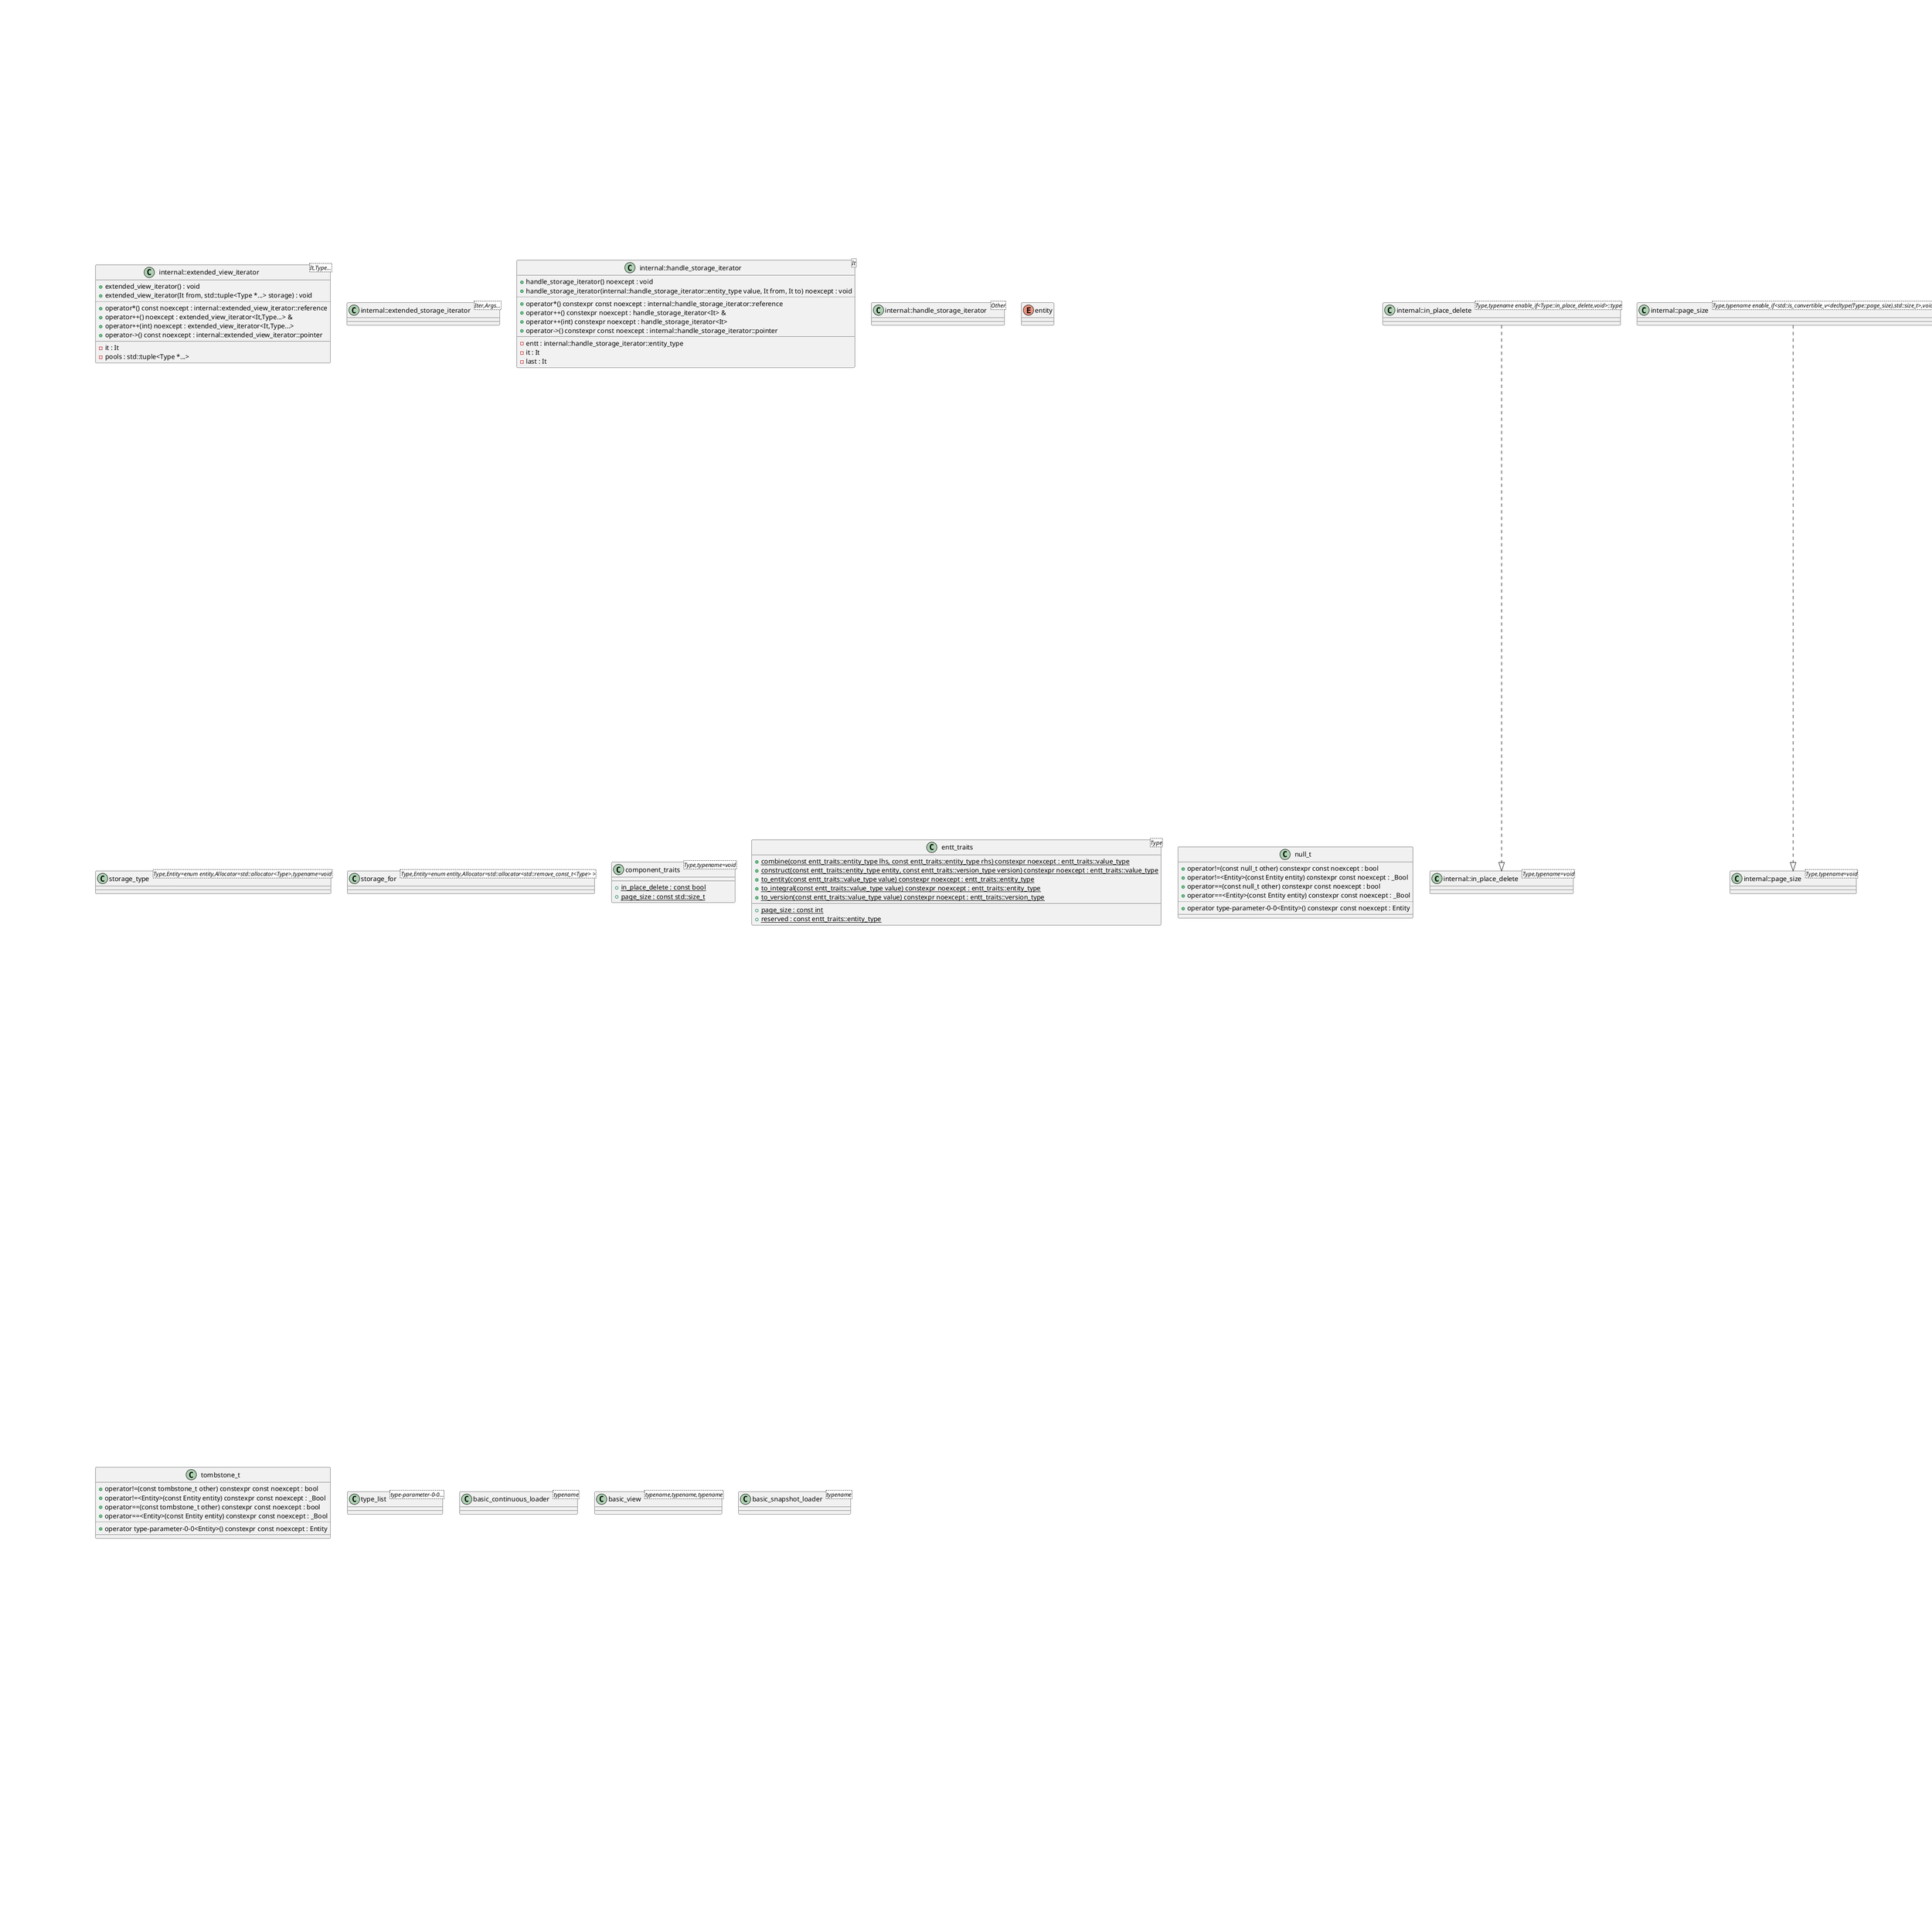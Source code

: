 @startuml
class "internal::in_place_delete<Type,typename=void>" as C_0001742108773560133843
class C_0001742108773560133843 [[https://github.com/skypjack/entt/blob/fef921132cae7588213d0f9bcd2fb9c8ffd8b7fc/src/entt/entity/component.hpp#L18{in_place_delete}]] {
__
}
class "internal::in_place_delete<Type,typename enable_if<Type::in_place_delete,void>::type>" as C_0001023231452042445274
class C_0001023231452042445274 [[https://github.com/skypjack/entt/blob/fef921132cae7588213d0f9bcd2fb9c8ffd8b7fc/src/entt/entity/component.hpp#L21{in_place_delete}]] {
__
}
class "internal::page_size<Type,typename=void>" as C_0001972621482196141886
class C_0001972621482196141886 [[https://github.com/skypjack/entt/blob/fef921132cae7588213d0f9bcd2fb9c8ffd8b7fc/src/entt/entity/component.hpp#L25{page_size}]] {
__
}
class "internal::page_size<Type,typename enable_if<std::is_convertible_v<decltype(Type::page_size),std::size_t>,void>::type>" as C_0000807307470263887895
class C_0000807307470263887895 [[https://github.com/skypjack/entt/blob/fef921132cae7588213d0f9bcd2fb9c8ffd8b7fc/src/entt/entity/component.hpp#L28{page_size}]] {
__
}
class "internal::entt_traits<Type,typename enable_if<std::is_enum_v<Type>,void>::type>" as C_0000749528529161353827
class C_0000749528529161353827 [[https://github.com/skypjack/entt/blob/fef921132cae7588213d0f9bcd2fb9c8ffd8b7fc/src/entt/entity/entity.hpp#L23{entt_traits}]] {
__
}
class "internal::entt_traits<Type,typename enable_if<std::is_class_v<Type>,void>::type>" as C_0002017943133135312647
class C_0002017943133135312647 [[https://github.com/skypjack/entt/blob/fef921132cae7588213d0f9bcd2fb9c8ffd8b7fc/src/entt/entity/entity.hpp#L27{entt_traits}]] {
__
}
class "internal::entt_traits<unsigned int,void>" as C_0000504583213741664906
class C_0000504583213741664906 [[https://github.com/skypjack/entt/blob/fef921132cae7588213d0f9bcd2fb9c8ffd8b7fc/src/entt/entity/entity.hpp#L31{entt_traits}]] {
__
{static} +entity_mask : const internal::entt_traits<unsigned int>::entity_type [[[https://github.com/skypjack/entt/blob/fef921132cae7588213d0f9bcd2fb9c8ffd8b7fc/src/entt/entity/entity.hpp#L35{entity_mask}]]]
{static} +entity_shift : const std::size_t [[[https://github.com/skypjack/entt/blob/fef921132cae7588213d0f9bcd2fb9c8ffd8b7fc/src/entt/entity/entity.hpp#L37{entity_shift}]]]
{static} +version_mask : const internal::entt_traits<unsigned int>::entity_type [[[https://github.com/skypjack/entt/blob/fef921132cae7588213d0f9bcd2fb9c8ffd8b7fc/src/entt/entity/entity.hpp#L36{version_mask}]]]
}
class "internal::entt_traits<unsigned long,void>" as C_0001737832346279202351
class C_0001737832346279202351 [[https://github.com/skypjack/entt/blob/fef921132cae7588213d0f9bcd2fb9c8ffd8b7fc/src/entt/entity/entity.hpp#L41{entt_traits}]] {
__
{static} +entity_mask : const internal::entt_traits<unsigned long>::entity_type [[[https://github.com/skypjack/entt/blob/fef921132cae7588213d0f9bcd2fb9c8ffd8b7fc/src/entt/entity/entity.hpp#L45{entity_mask}]]]
{static} +entity_shift : const std::size_t [[[https://github.com/skypjack/entt/blob/fef921132cae7588213d0f9bcd2fb9c8ffd8b7fc/src/entt/entity/entity.hpp#L47{entity_shift}]]]
{static} +version_mask : const internal::entt_traits<unsigned long>::entity_type [[[https://github.com/skypjack/entt/blob/fef921132cae7588213d0f9bcd2fb9c8ffd8b7fc/src/entt/entity/entity.hpp#L46{version_mask}]]]
}
class "internal::sparse_set_iterator<Container>" as C_0001205252965720808621
class C_0001205252965720808621 [[https://github.com/skypjack/entt/blob/fef921132cae7588213d0f9bcd2fb9c8ffd8b7fc/src/entt/entity/sparse_set.hpp#L28{sparse_set_iterator}]] {
+sparse_set_iterator() noexcept : void
+sparse_set_iterator(const Container & ref, const internal::sparse_set_iterator::difference_type idx) noexcept : void
..
+operator*() constexpr const noexcept : internal::sparse_set_iterator::reference
+operator+(const internal::sparse_set_iterator::difference_type value) constexpr const noexcept : sparse_set_iterator<Container>
+operator++() constexpr noexcept : sparse_set_iterator<Container> &
+operator++(int) constexpr noexcept : sparse_set_iterator<Container>
+operator+=(const internal::sparse_set_iterator::difference_type value) constexpr noexcept : sparse_set_iterator<Container> &
+operator-(const internal::sparse_set_iterator::difference_type value) constexpr const noexcept : sparse_set_iterator<Container>
+operator--() constexpr noexcept : sparse_set_iterator<Container> &
+operator--(int) constexpr noexcept : sparse_set_iterator<Container>
+operator-=(const internal::sparse_set_iterator::difference_type value) constexpr noexcept : sparse_set_iterator<Container> &
+operator->() constexpr const noexcept : internal::sparse_set_iterator::pointer
+operator[](const internal::sparse_set_iterator::difference_type value) constexpr const noexcept : internal::sparse_set_iterator::reference
..
+index() constexpr const noexcept : internal::sparse_set_iterator::difference_type
__
-offset : internal::sparse_set_iterator::difference_type [[[https://github.com/skypjack/entt/blob/fef921132cae7588213d0f9bcd2fb9c8ffd8b7fc/src/entt/entity/sparse_set.hpp#L97{offset}]]]
-packed : const Container * [[[https://github.com/skypjack/entt/blob/fef921132cae7588213d0f9bcd2fb9c8ffd8b7fc/src/entt/entity/sparse_set.hpp#L96{packed}]]]
}
class "internal::sparse_set_iterator<std::vector<Entity>>" as C_0000245195320405093070
class C_0000245195320405093070 [[https://github.com/skypjack/entt/blob/fef921132cae7588213d0f9bcd2fb9c8ffd8b7fc/src/entt/entity/sparse_set.hpp#L28{sparse_set_iterator}]] {
__
}
class "internal::storage_iterator<std::remove_const_t<Container>>" as C_0000073073507061589844
class C_0000073073507061589844 [[https://github.com/skypjack/entt/blob/fef921132cae7588213d0f9bcd2fb9c8ffd8b7fc/src/entt/entity/storage.hpp#L32{storage_iterator}]] {
__
}
class "internal::storage_iterator<Container>" as C_0001144900685391983309
class C_0001144900685391983309 [[https://github.com/skypjack/entt/blob/fef921132cae7588213d0f9bcd2fb9c8ffd8b7fc/src/entt/entity/storage.hpp#L32{storage_iterator}]] {
+storage_iterator() noexcept = default : void
+storage_iterator(Container * ref, const internal::storage_iterator::difference_type idx) noexcept : void
+storage_iterator<Container><_Bool Const=std::is_const_v<Container>,typename=std::enable_if_t<Const>>(const storage_iterator<std::remove_const_t<Container>> & other) noexcept : void
..
+operator*() constexpr const noexcept : internal::storage_iterator::reference
+operator+(const internal::storage_iterator::difference_type value) constexpr const noexcept : storage_iterator<Container>
+operator++() constexpr noexcept : storage_iterator<Container> &
+operator++(int) constexpr noexcept : storage_iterator<Container>
+operator+=(const internal::storage_iterator::difference_type value) constexpr noexcept : storage_iterator<Container> &
+operator-(const internal::storage_iterator::difference_type value) constexpr const noexcept : storage_iterator<Container>
+operator--() constexpr noexcept : storage_iterator<Container> &
+operator--(int) constexpr noexcept : storage_iterator<Container>
+operator-=(const internal::storage_iterator::difference_type value) constexpr noexcept : storage_iterator<Container> &
+operator->() constexpr const noexcept : internal::storage_iterator::pointer
+operator[](const internal::storage_iterator::difference_type value) constexpr const noexcept : internal::storage_iterator::reference
..
+index() constexpr const noexcept : internal::storage_iterator::difference_type
__
-offset : internal::storage_iterator::difference_type [[[https://github.com/skypjack/entt/blob/fef921132cae7588213d0f9bcd2fb9c8ffd8b7fc/src/entt/entity/storage.hpp#L117{offset}]]]
-packed : Container * [[[https://github.com/skypjack/entt/blob/fef921132cae7588213d0f9bcd2fb9c8ffd8b7fc/src/entt/entity/storage.hpp#L116{packed}]]]
}
class "internal::extended_storage_iterator<It,Args...>" as C_0000554162172280952329
class C_0000554162172280952329 [[https://github.com/skypjack/entt/blob/fef921132cae7588213d0f9bcd2fb9c8ffd8b7fc/src/entt/entity/storage.hpp#L156{extended_storage_iterator}]] {
__
}
class "internal::extended_storage_iterator<It,Other...>" as C_0002184350655899856716
class C_0002184350655899856716 [[https://github.com/skypjack/entt/blob/fef921132cae7588213d0f9bcd2fb9c8ffd8b7fc/src/entt/entity/storage.hpp#L156{extended_storage_iterator}]] {
+extended_storage_iterator() : void
+extended_storage_iterator(It base, Other... other) : void
+extended_storage_iterator<It, Other...><Args...,typename=std::enable_if_t<(!std::is_same_v<Other, Args> && ...) && (std::is_constructible_v<Other, Args> && ...)>>(const extended_storage_iterator<It,Args...> & other) : void
..
+operator*() constexpr const noexcept : internal::extended_storage_iterator::reference
+operator++() constexpr noexcept : extended_storage_iterator<It,Other...> &
+operator++(int) constexpr noexcept : extended_storage_iterator<It,Other...>
+operator->() constexpr const noexcept : internal::extended_storage_iterator::pointer
__
-it : std::tuple<It,Other...> [[[https://github.com/skypjack/entt/blob/fef921132cae7588213d0f9bcd2fb9c8ffd8b7fc/src/entt/entity/storage.hpp#L198{it}]]]
}
class "internal::storage_iterator<std::vector<typename alloc_traits::pointer> const>" as C_0001877616711729560598
class C_0001877616711729560598 [[https://github.com/skypjack/entt/blob/fef921132cae7588213d0f9bcd2fb9c8ffd8b7fc/src/entt/entity/storage.hpp#L32{storage_iterator}]] {
__
}
class "internal::storage_iterator<std::vector<typename alloc_traits::pointer>>" as C_0002209338957740976162
class C_0002209338957740976162 [[https://github.com/skypjack/entt/blob/fef921132cae7588213d0f9bcd2fb9c8ffd8b7fc/src/entt/entity/storage.hpp#L32{storage_iterator}]] {
__
}
class "internal::extended_group_iterator<It,type_list<Owned...>,type_list<Get...>>" as C_0000153393979582152305
class C_0000153393979582152305 [[https://github.com/skypjack/entt/blob/fef921132cae7588213d0f9bcd2fb9c8ffd8b7fc/src/entt/entity/group.hpp#L29{extended_group_iterator}]] {
+extended_group_iterator() : void
+extended_group_iterator(It from, const std::tuple<Owned *...,Get *...> & cpools) : void
..
+operator*() const noexcept : reference
+operator++() noexcept : extended_group_iterator<type-parameter-0-0,type_list<type-parameter-0-1...>,type_list<type-parameter-0-2...>> &
+operator++(int) noexcept : extended_group_iterator<type-parameter-0-0,type_list<type-parameter-0-1...>,type_list<type-parameter-0-2...>>
+operator->() const noexcept : pointer
..
-index_to_element<Type>(Type & cpool) const : auto
__
-it : It [[[https://github.com/skypjack/entt/blob/fef921132cae7588213d0f9bcd2fb9c8ffd8b7fc/src/entt/entity/group.hpp#L75{it}]]]
-pools : std::tuple<Owned *...,Get *...> [[[https://github.com/skypjack/entt/blob/fef921132cae7588213d0f9bcd2fb9c8ffd8b7fc/src/entt/entity/group.hpp#L76{pools}]]]
}
class "internal::view_iterator<Type,std::size_t Get,std::size_t Exclude>" as C_0001139725879265604505
class C_0001139725879265604505 [[https://github.com/skypjack/entt/blob/fef921132cae7588213d0f9bcd2fb9c8ffd8b7fc/src/entt/entity/view.hpp#L28{view_iterator}]] {
+view_iterator() noexcept : void
+view_iterator(internal::view_iterator::iterator_type curr, internal::view_iterator::iterator_type to, std::array<const Type *,Get> all_of, std::array<const Type *,Exclude> none_of) noexcept : void
..
+operator*() const noexcept : internal::view_iterator::reference
+operator++() noexcept : view_iterator<Type,Get,Exclude> &
+operator++(int) noexcept : view_iterator<Type,Get,Exclude>
+operator->() const noexcept : internal::view_iterator::pointer
..
-valid() const noexcept : bool
__
-filter : std::array<const Type *,Exclude> [[[https://github.com/skypjack/entt/blob/fef921132cae7588213d0f9bcd2fb9c8ffd8b7fc/src/entt/entity/view.hpp#L85{filter}]]]
-it : internal::view_iterator::iterator_type [[[https://github.com/skypjack/entt/blob/fef921132cae7588213d0f9bcd2fb9c8ffd8b7fc/src/entt/entity/view.hpp#L82{it}]]]
-last : internal::view_iterator::iterator_type [[[https://github.com/skypjack/entt/blob/fef921132cae7588213d0f9bcd2fb9c8ffd8b7fc/src/entt/entity/view.hpp#L83{last}]]]
-pools : std::array<const Type *,Get> [[[https://github.com/skypjack/entt/blob/fef921132cae7588213d0f9bcd2fb9c8ffd8b7fc/src/entt/entity/view.hpp#L84{pools}]]]
}
class "internal::extended_view_iterator<It,Type...>" as C_0002039236681566597161
class C_0002039236681566597161 [[https://github.com/skypjack/entt/blob/fef921132cae7588213d0f9bcd2fb9c8ffd8b7fc/src/entt/entity/view.hpp#L99{extended_view_iterator}]] {
+extended_view_iterator() : void
+extended_view_iterator(It from, std::tuple<Type *...> storage) : void
..
+operator*() const noexcept : internal::extended_view_iterator::reference
+operator++() noexcept : extended_view_iterator<It,Type...> &
+operator++(int) noexcept : extended_view_iterator<It,Type...>
+operator->() const noexcept : internal::extended_view_iterator::pointer
__
-it : It [[[https://github.com/skypjack/entt/blob/fef921132cae7588213d0f9bcd2fb9c8ffd8b7fc/src/entt/entity/view.hpp#L135{it}]]]
-pools : std::tuple<Type *...> [[[https://github.com/skypjack/entt/blob/fef921132cae7588213d0f9bcd2fb9c8ffd8b7fc/src/entt/entity/view.hpp#L136{pools}]]]
}
class "internal::view_iterator<std::common_type_t<typename Get::base_type...,typename Exclude::base_type...>,sizeof...(Get) - 1u,sizeof...(Exclude)>" as C_0000390675639111256783
class C_0000390675639111256783 [[https://github.com/skypjack/entt/blob/fef921132cae7588213d0f9bcd2fb9c8ffd8b7fc/src/entt/entity/view.hpp#L28{view_iterator}]] {
__
}
class "internal::is_view<typename>" as C_0001324416713680309578
class C_0001324416713680309578 [[https://github.com/skypjack/entt/blob/fef921132cae7588213d0f9bcd2fb9c8ffd8b7fc/src/entt/entity/organizer.hpp#L26{is_view}]] {
__
}
class "internal::is_view<basic_view<Args...>>" as C_0001822587864398904128
class C_0001822587864398904128 [[https://github.com/skypjack/entt/blob/fef921132cae7588213d0f9bcd2fb9c8ffd8b7fc/src/entt/entity/organizer.hpp#L29{is_view}]] {
__
}
class "internal::unpack_type<Type,Override>" as C_0000257438482207070900
class C_0000257438482207070900 [[https://github.com/skypjack/entt/blob/fef921132cae7588213d0f9bcd2fb9c8ffd8b7fc/src/entt/entity/organizer.hpp#L35{unpack_type}]] {
__
}
class "internal::unpack_type<basic_registry<Args...>,type_list<Override...>>" as C_0002034860573756426782
class C_0002034860573756426782 [[https://github.com/skypjack/entt/blob/fef921132cae7588213d0f9bcd2fb9c8ffd8b7fc/src/entt/entity/organizer.hpp#L48{unpack_type}]] {
__
}
class "internal::unpack_type<basic_registry<Args...> const,type_list<Override...>>" as C_0002109478910354638446
class C_0002109478910354638446 [[https://github.com/skypjack/entt/blob/fef921132cae7588213d0f9bcd2fb9c8ffd8b7fc/src/entt/entity/organizer.hpp#L54{unpack_type}]] {
__
}
class "internal::unpack_type<basic_view<type_list<Get...>,type_list<Exclude...>,void>,type_list<Override...>>" as C_0001699276038369686358
class C_0001699276038369686358 [[https://github.com/skypjack/entt/blob/fef921132cae7588213d0f9bcd2fb9c8ffd8b7fc/src/entt/entity/organizer.hpp#L58{unpack_type}]] {
__
}
class "internal::unpack_type<basic_view<type_list<Get...>,type_list<Exclude...>,void> const,type_list<Override...>>" as C_0000908089688521931445
class C_0000908089688521931445 [[https://github.com/skypjack/entt/blob/fef921132cae7588213d0f9bcd2fb9c8ffd8b7fc/src/entt/entity/organizer.hpp#L64{unpack_type}]] {
__
}
class "internal::resource_traits<type_list<Args...>,type_list<Req...>>" as C_0000322687156363303281
class C_0000322687156363303281 [[https://github.com/skypjack/entt/blob/fef921132cae7588213d0f9bcd2fb9c8ffd8b7fc/src/entt/entity/organizer.hpp#L71{resource_traits}]] {
__
}
class "internal::registry_storage_iterator<Other>" as C_0000573881619500297192
class C_0000573881619500297192 [[https://github.com/skypjack/entt/blob/fef921132cae7588213d0f9bcd2fb9c8ffd8b7fc/src/entt/entity/registry.hpp#L42{registry_storage_iterator}]] {
__
}
class "internal::registry_storage_iterator<It>" as C_0000648165520939590694
class C_0000648165520939590694 [[https://github.com/skypjack/entt/blob/fef921132cae7588213d0f9bcd2fb9c8ffd8b7fc/src/entt/entity/registry.hpp#L42{registry_storage_iterator}]] {
+registry_storage_iterator() noexcept : void
+registry_storage_iterator(It iter) noexcept : void
+registry_storage_iterator<It><Other,typename=std::enable_if_t<!std::is_same_v<It, Other> && std::is_constructible_v<It, Other> >>(const registry_storage_iterator<Other> & other) noexcept : void
..
+operator*() constexpr const noexcept : internal::registry_storage_iterator::reference
+operator+(const internal::registry_storage_iterator::difference_type value) constexpr const noexcept : registry_storage_iterator<It>
+operator++() constexpr noexcept : registry_storage_iterator<It> &
+operator++(int) constexpr noexcept : registry_storage_iterator<It>
+operator+=(const internal::registry_storage_iterator::difference_type value) constexpr noexcept : registry_storage_iterator<It> &
+operator-(const internal::registry_storage_iterator::difference_type value) constexpr const noexcept : registry_storage_iterator<It>
+operator--() constexpr noexcept : registry_storage_iterator<It> &
+operator--(int) constexpr noexcept : registry_storage_iterator<It>
+operator-=(const internal::registry_storage_iterator::difference_type value) constexpr noexcept : registry_storage_iterator<It> &
+operator->() constexpr const noexcept : internal::registry_storage_iterator::pointer
+operator[](const internal::registry_storage_iterator::difference_type value) constexpr const noexcept : internal::registry_storage_iterator::reference
__
-it : It [[[https://github.com/skypjack/entt/blob/fef921132cae7588213d0f9bcd2fb9c8ffd8b7fc/src/entt/entity/registry.hpp#L123{it}]]]
}
class "internal::registry_context" as C_0001849345337236985902
class C_0001849345337236985902 [[https://github.com/skypjack/entt/blob/fef921132cae7588213d0f9bcd2fb9c8ffd8b7fc/src/entt/entity/registry.hpp#L161{registry_context}]] {
+at<Type>(const id_type id = type_id<Type>().hash()) const : const Type &
+at<Type>(const id_type id = type_id<Type>().hash()) : Type &
+contains<Type>(const id_type id = type_id<Type>().hash()) const : _Bool
+emplace<Type,Args...>(Args &&... args) : Type &
+emplace_as<Type,Args...>(const id_type id, Args &&... args) : Type &
+emplace_hint<Type,Args...>(const id_type id, Args &&... args) : Type &
+erase<Type>(const id_type id = type_id<Type>().hash()) : _Bool
+find<Type>(const id_type id = type_id<Type>().hash()) const : const Type *
+find<Type>(const id_type id = type_id<Type>().hash()) : Type *
+get<Type>(const id_type id = type_id<Type>().hash()) const : const Type &
+get<Type>(const id_type id = type_id<Type>().hash()) : Type &
+insert_or_assign<Type>(const id_type id, Type && value) : Type &
+insert_or_assign<Type>(Type && value) : Type &
__
-ctx : internal::registry_context::container_type [[[https://github.com/skypjack/entt/blob/fef921132cae7588213d0f9bcd2fb9c8ffd8b7fc/src/entt/entity/registry.hpp#L237{ctx}]]]
}
class "internal::resource_traits<typename,typename>" as C_0000598829140343999181
class C_0000598829140343999181 [[https://github.com/skypjack/entt/blob/fef921132cae7588213d0f9bcd2fb9c8ffd8b7fc/src/entt/entity/organizer.hpp#L68{resource_traits}]] {
__
}
class "internal::extended_storage_iterator<Iter,Args...>" as C_0001028615477441312122
class C_0001028615477441312122 [[https://github.com/skypjack/entt/blob/fef921132cae7588213d0f9bcd2fb9c8ffd8b7fc/src/entt/entity/storage.hpp#L158{extended_storage_iterator}]] {
__
}
class "internal::extended_group_iterator<typename,typename,typename>" as C_0001693826536256092052
class C_0001693826536256092052 [[https://github.com/skypjack/entt/blob/fef921132cae7588213d0f9bcd2fb9c8ffd8b7fc/src/entt/entity/group.hpp#L26{extended_group_iterator}]] {
__
}
class "internal::entt_traits<typename,typename=void>" as C_0001973779623646655323
class C_0001973779623646655323 [[https://github.com/skypjack/entt/blob/fef921132cae7588213d0f9bcd2fb9c8ffd8b7fc/src/entt/entity/entity.hpp#L20{entt_traits}]] {
__
}
class "internal::runtime_view_iterator<Set>" as C_0000517671838651509415
class C_0000517671838651509415 [[https://github.com/skypjack/entt/blob/fef921132cae7588213d0f9bcd2fb9c8ffd8b7fc/src/entt/entity/runtime_view.hpp#L22{runtime_view_iterator}]] {
+runtime_view_iterator() noexcept : void
+runtime_view_iterator(const std::vector<Set *> & cpools, const std::vector<Set *> & ignore, internal::runtime_view_iterator::iterator_type curr) noexcept : void
..
+operator!=(const runtime_view_iterator<Set> & other) constexpr const noexcept : bool
+operator*() const noexcept : internal::runtime_view_iterator::reference
+operator++() : runtime_view_iterator<Set> &
+operator++(int) : runtime_view_iterator<Set>
+operator--() : runtime_view_iterator<Set> &
+operator--(int) : runtime_view_iterator<Set>
+operator->() const noexcept : internal::runtime_view_iterator::pointer
+operator==(const runtime_view_iterator<Set> & other) constexpr const noexcept : bool
..
-valid() const : bool
__
-filter : const std::vector<Set *> * [[[https://github.com/skypjack/entt/blob/fef921132cae7588213d0f9bcd2fb9c8ffd8b7fc/src/entt/entity/runtime_view.hpp#L92{filter}]]]
-it : internal::runtime_view_iterator::iterator_type [[[https://github.com/skypjack/entt/blob/fef921132cae7588213d0f9bcd2fb9c8ffd8b7fc/src/entt/entity/runtime_view.hpp#L93{it}]]]
-pools : const std::vector<Set *> * [[[https://github.com/skypjack/entt/blob/fef921132cae7588213d0f9bcd2fb9c8ffd8b7fc/src/entt/entity/runtime_view.hpp#L91{pools}]]]
-tombstone_check : bool [[[https://github.com/skypjack/entt/blob/fef921132cae7588213d0f9bcd2fb9c8ffd8b7fc/src/entt/entity/runtime_view.hpp#L94{tombstone_check}]]]
}
class "internal::runtime_view_iterator<basic_runtime_view::base_type>" as C_0001941777226568215386
class C_0001941777226568215386 [[https://github.com/skypjack/entt/blob/fef921132cae7588213d0f9bcd2fb9c8ffd8b7fc/src/entt/entity/runtime_view.hpp#L22{runtime_view_iterator}]] {
__
}
class "internal::handle_storage_iterator<It>" as C_0000604813046482983010
class C_0000604813046482983010 [[https://github.com/skypjack/entt/blob/fef921132cae7588213d0f9bcd2fb9c8ffd8b7fc/src/entt/entity/handle.hpp#L23{handle_storage_iterator}]] {
+handle_storage_iterator() noexcept : void
+handle_storage_iterator(internal::handle_storage_iterator::entity_type value, It from, It to) noexcept : void
..
+operator*() constexpr const noexcept : internal::handle_storage_iterator::reference
+operator++() constexpr noexcept : handle_storage_iterator<It> &
+operator++(int) constexpr noexcept : handle_storage_iterator<It>
+operator->() constexpr const noexcept : internal::handle_storage_iterator::pointer
__
-entt : internal::handle_storage_iterator::entity_type [[[https://github.com/skypjack/entt/blob/fef921132cae7588213d0f9bcd2fb9c8ffd8b7fc/src/entt/entity/handle.hpp#L71{entt}]]]
-it : It [[[https://github.com/skypjack/entt/blob/fef921132cae7588213d0f9bcd2fb9c8ffd8b7fc/src/entt/entity/handle.hpp#L72{it}]]]
-last : It [[[https://github.com/skypjack/entt/blob/fef921132cae7588213d0f9bcd2fb9c8ffd8b7fc/src/entt/entity/handle.hpp#L73{last}]]]
}
class "internal::handle_storage_iterator<Other>" as C_0000939311065041065826
class C_0000939311065041065826 [[https://github.com/skypjack/entt/blob/fef921132cae7588213d0f9bcd2fb9c8ffd8b7fc/src/entt/entity/handle.hpp#L25{handle_storage_iterator}]] {
__
}
enum "entity" as C_0001294138133691901721
enum C_0001294138133691901721 [[https://github.com/skypjack/entt/blob/fef921132cae7588213d0f9bcd2fb9c8ffd8b7fc/src/entt/entity/fwd.hpp#L12{entity}]] {
}
class "storage_type<Type,Entity=enum entity,Allocator=std::allocator<Type>,typename=void>" as C_0002200540776387898620
class C_0002200540776387898620 [[https://github.com/skypjack/entt/blob/fef921132cae7588213d0f9bcd2fb9c8ffd8b7fc/src/entt/entity/fwd.hpp#L30{storage_type}]] {
__
}
class "storage_for<Type,Entity=enum entity,Allocator=std::allocator<std::remove_const_t<Type> >>" as C_0001752164511877931501
class C_0001752164511877931501 [[https://github.com/skypjack/entt/blob/fef921132cae7588213d0f9bcd2fb9c8ffd8b7fc/src/entt/entity/fwd.hpp#L49{storage_for}]] {
__
}
class "basic_storage<Type>" as C_0000604750336572959053
class C_0000604750336572959053 [[https://github.com/skypjack/entt/blob/fef921132cae7588213d0f9bcd2fb9c8ffd8b7fc/src/entt/entity/fwd.hpp#L18{basic_storage}]] {
__
}
class "basic_registry" as C_0002264387755278828673
class C_0002264387755278828673 [[https://github.com/skypjack/entt/blob/fef921132cae7588213d0f9bcd2fb9c8ffd8b7fc/src/entt/entity/fwd.hpp#L80{basic_registry}]] {
__
}
class "basic_handle<basic_registry,Args...>" as C_0000373210226805056699
class C_0000373210226805056699 [[https://github.com/skypjack/entt/blob/fef921132cae7588213d0f9bcd2fb9c8ffd8b7fc/src/entt/entity/fwd.hpp#L80{basic_handle}]] {
__
}
class "basic_handle<basic_registry const,Args...>" as C_0001014247153620695941
class C_0001014247153620695941 [[https://github.com/skypjack/entt/blob/fef921132cae7588213d0f9bcd2fb9c8ffd8b7fc/src/entt/entity/fwd.hpp#L80{basic_handle}]] {
__
}
class "type_list_transform_t<Get,storage_for>" as C_0001934751505825948529
class C_0001934751505825948529 [[https://github.com/skypjack/entt/blob/fef921132cae7588213d0f9bcd2fb9c8ffd8b7fc/src/entt/entity/fwd.hpp#L65{type_list_transform_t}]] {
__
}
class "type_list_transform_t<Exclude,storage_for>" as C_0001284155302502968847
class C_0001284155302502968847 [[https://github.com/skypjack/entt/blob/fef921132cae7588213d0f9bcd2fb9c8ffd8b7fc/src/entt/entity/fwd.hpp#L65{type_list_transform_t}]] {
__
}
class "basic_view<type_list_transform_t<Get,storage_for>,type_list_transform_t<Exclude,storage_for>>" as C_0001034581343962934250
class C_0001034581343962934250 [[https://github.com/skypjack/entt/blob/fef921132cae7588213d0f9bcd2fb9c8ffd8b7fc/src/entt/entity/fwd.hpp#L65{basic_view}]] {
__
}
class "type_list_transform_t<Owned,storage_for>" as C_0001818618597505735573
class C_0001818618597505735573 [[https://github.com/skypjack/entt/blob/fef921132cae7588213d0f9bcd2fb9c8ffd8b7fc/src/entt/entity/fwd.hpp#L71{type_list_transform_t}]] {
__
}
class "basic_group<type_list_transform_t<Owned,storage_for>,type_list_transform_t<Get,storage_for>,type_list_transform_t<Exclude,storage_for>>" as C_0002026173216716894202
class C_0002026173216716894202 [[https://github.com/skypjack/entt/blob/fef921132cae7588213d0f9bcd2fb9c8ffd8b7fc/src/entt/entity/fwd.hpp#L71{basic_group}]] {
__
}
class "component_traits<Type,typename=void>" as C_0000796061425668032977
class C_0000796061425668032977 [[https://github.com/skypjack/entt/blob/fef921132cae7588213d0f9bcd2fb9c8ffd8b7fc/src/entt/entity/component.hpp#L43{component_traits}]] {
__
{static} +in_place_delete : const bool [[[https://github.com/skypjack/entt/blob/fef921132cae7588213d0f9bcd2fb9c8ffd8b7fc/src/entt/entity/component.hpp#L50{in_place_delete}]]]
{static} +page_size : const std::size_t [[[https://github.com/skypjack/entt/blob/fef921132cae7588213d0f9bcd2fb9c8ffd8b7fc/src/entt/entity/component.hpp#L52{page_size}]]]
}
class "entt_traits<Type>" as C_0000434760051971317467
class C_0000434760051971317467 [[https://github.com/skypjack/entt/blob/fef921132cae7588213d0f9bcd2fb9c8ffd8b7fc/src/entt/entity/entity.hpp#L62{entt_traits}]] {
{static} +combine(const entt_traits::entity_type lhs, const entt_traits::entity_type rhs) constexpr noexcept : entt_traits::value_type
{static} +construct(const entt_traits::entity_type entity, const entt_traits::version_type version) constexpr noexcept : entt_traits::value_type
{static} +to_entity(const entt_traits::value_type value) constexpr noexcept : entt_traits::entity_type
{static} +to_integral(const entt_traits::value_type value) constexpr noexcept : entt_traits::entity_type
{static} +to_version(const entt_traits::value_type value) constexpr noexcept : entt_traits::version_type
__
{static} +page_size : const int [[[https://github.com/skypjack/entt/blob/fef921132cae7588213d0f9bcd2fb9c8ffd8b7fc/src/entt/entity/entity.hpp#L75{page_size}]]]
{static} +reserved : const entt_traits::entity_type [[[https://github.com/skypjack/entt/blob/fef921132cae7588213d0f9bcd2fb9c8ffd8b7fc/src/entt/entity/entity.hpp#L73{reserved}]]]
}
class "null_t" as C_0000017220879097853910
class C_0000017220879097853910 [[https://github.com/skypjack/entt/blob/fef921132cae7588213d0f9bcd2fb9c8ffd8b7fc/src/entt/entity/entity.hpp#L162{null_t}]] {
+operator!=(const null_t other) constexpr const noexcept : bool
+operator!=<Entity>(const Entity entity) constexpr const noexcept : _Bool
+operator==(const null_t other) constexpr const noexcept : bool
+operator==<Entity>(const Entity entity) constexpr const noexcept : _Bool
..
+operator type-parameter-0-0<Entity>() constexpr const noexcept : Entity
__
}
class "tombstone_t" as C_0002075622672044085259
class C_0002075622672044085259 [[https://github.com/skypjack/entt/blob/fef921132cae7588213d0f9bcd2fb9c8ffd8b7fc/src/entt/entity/entity.hpp#L241{tombstone_t}]] {
+operator!=(const tombstone_t other) constexpr const noexcept : bool
+operator!=<Entity>(const Entity entity) constexpr const noexcept : _Bool
+operator==(const tombstone_t other) constexpr const noexcept : bool
+operator==<Entity>(const Entity entity) constexpr const noexcept : _Bool
..
+operator type-parameter-0-0<Entity>() constexpr const noexcept : Entity
__
}
enum "deletion_policy" as C_0000579947499599579730
enum C_0000579947499599579730 [[https://github.com/skypjack/entt/blob/fef921132cae7588213d0f9bcd2fb9c8ffd8b7fc/src/entt/entity/sparse_set.hpp#L143{deletion_policy}]] {
swap_and_pop
in_place
}
class "basic_sparse_set<Entity=enum entity,Allocator=std::allocator<Entity>>" as C_0000705890877425381110
class C_0000705890877425381110 [[https://github.com/skypjack/entt/blob/fef921132cae7588213d0f9bcd2fb9c8ffd8b7fc/src/entt/entity/sparse_set.hpp#L174{basic_sparse_set}]] {
+basic_sparse_set() : void
+basic_sparse_set(const basic_sparse_set::allocator_type & allocator) : void
+basic_sparse_set(deletion_policy pol, const basic_sparse_set::allocator_type & allocator = {}) : void
+basic_sparse_set(const type_info & value, deletion_policy pol = deletion_policy::swap_and_pop, const basic_sparse_set::allocator_type & allocator = {}) : void
+basic_sparse_set(basic_sparse_set<Entity,type-parameter-0-1> && other) noexcept : void
+basic_sparse_set(basic_sparse_set<Entity,type-parameter-0-1> && other, const basic_sparse_set::allocator_type & allocator) noexcept : void
+~basic_sparse_set() : void
..
+operator=(basic_sparse_set<Entity,type-parameter-0-1> && other) noexcept : basic_sparse_set<Entity,type-parameter-0-1> &
..
+operator[](const basic_sparse_set::size_type pos) const noexcept : basic_sparse_set::entity_type
..
-assure_at_least(const Entity entt) : auto &
+at(const basic_sparse_set::size_type pos) const noexcept : basic_sparse_set::entity_type
+begin() const noexcept : basic_sparse_set::const_iterator
+bind(any) noexcept : void
+bump(const basic_sparse_set::entity_type entt) : void
+capacity() const noexcept : basic_sparse_set::size_type
+cbegin() const noexcept : basic_sparse_set::const_iterator
+cend() const noexcept : basic_sparse_set::const_iterator
+clear() : void
+compact() : void
+contains(const basic_sparse_set::entity_type entt) const noexcept : bool
+crbegin() const noexcept : basic_sparse_set::const_reverse_iterator
+crend() const noexcept : basic_sparse_set::const_reverse_iterator
+current(const basic_sparse_set::entity_type entt) const noexcept : basic_sparse_set::version_type
+data() const noexcept : basic_sparse_set::pointer
+emplace(const basic_sparse_set::entity_type entt, const void * value = nullptr) : basic_sparse_set::iterator
+empty() const noexcept : bool
+end() const noexcept : basic_sparse_set::iterator
+erase(const basic_sparse_set::entity_type entt) : void
+erase<It>(It first, It last) : void
+extent() const noexcept : basic_sparse_set::size_type
+find(const basic_sparse_set::entity_type entt) const noexcept : basic_sparse_set::iterator
+get(const basic_sparse_set::entity_type entt) noexcept : void *
+get(const basic_sparse_set::entity_type entt) const noexcept : const void *
+get_allocator() constexpr const noexcept : basic_sparse_set::allocator_type
-get_at(const std::size_t) const : const void *
#in_place_pop(const basic_sparse_set::basic_iterator it) : void
+index(const basic_sparse_set::entity_type entt) const noexcept : basic_sparse_set::size_type
+insert<It>(It first, It last) : basic_sparse_set::iterator
-move_element(const std::size_t, const std::size_t) : void
+policy() const noexcept : deletion_policy
#pop(basic_sparse_set::basic_iterator first, basic_sparse_set::basic_iterator last) : void
+rbegin() const noexcept : basic_sparse_set::const_reverse_iterator
-release_sparse_pages() : void
+remove(const basic_sparse_set::entity_type entt) : bool
+remove<It>(It first, It last) : basic_sparse_set::size_type
+rend() const noexcept : basic_sparse_set::reverse_iterator
+reserve(const basic_sparse_set::size_type cap) : void
+respect(const basic_sparse_set<Entity,type-parameter-0-1> & other) : void
+shrink_to_fit() : void
+size() const noexcept : basic_sparse_set::size_type
+sort<Compare,Sort=struct entt::std_sort,Args...>(Compare compare, Sort algo = Sort{}, Args &&... args) : void
+sort_n<Compare,Sort=struct entt::std_sort,Args...>(const basic_sparse_set::size_type length, Compare compare, Sort algo = Sort{}, Args &&... args) : void
-sparse_ptr(const Entity entt) const : auto
-sparse_ref(const Entity entt) const : auto &
+swap(basic_sparse_set<Entity,type-parameter-0-1> & other) : void
#swap_and_pop(const basic_sparse_set::basic_iterator it) : void
-swap_at(const std::size_t, const std::size_t) : void
+swap_elements(const basic_sparse_set::entity_type lhs, const basic_sparse_set::entity_type rhs) : void
#try_emplace(const Entity entt, const bool force_back, const void *  = nullptr) : basic_sparse_set::basic_iterator
+type() const noexcept : const type_info &
__
-free_list : basic_sparse_set::entity_type [[[https://github.com/skypjack/entt/blob/fef921132cae7588213d0f9bcd2fb9c8ffd8b7fc/src/entt/entity/sparse_set.hpp#L970{free_list}]]]
-info : const type_info * [[[https://github.com/skypjack/entt/blob/fef921132cae7588213d0f9bcd2fb9c8ffd8b7fc/src/entt/entity/sparse_set.hpp#L969{info}]]]
-mode : deletion_policy [[[https://github.com/skypjack/entt/blob/fef921132cae7588213d0f9bcd2fb9c8ffd8b7fc/src/entt/entity/sparse_set.hpp#L971{mode}]]]
-packed : basic_sparse_set::packed_container_type [[[https://github.com/skypjack/entt/blob/fef921132cae7588213d0f9bcd2fb9c8ffd8b7fc/src/entt/entity/sparse_set.hpp#L968{packed}]]]
-sparse : basic_sparse_set::sparse_container_type [[[https://github.com/skypjack/entt/blob/fef921132cae7588213d0f9bcd2fb9c8ffd8b7fc/src/entt/entity/sparse_set.hpp#L967{sparse}]]]
}
class "basic_registry<typename Type::entity_type,typename Type::base_type::allocator_type>" as C_0000457430710378177051
class C_0000457430710378177051 [[https://github.com/skypjack/entt/blob/fef921132cae7588213d0f9bcd2fb9c8ffd8b7fc/src/entt/entity/fwd.hpp#L62{basic_registry}]] {
__
}
class "sigh_storage_mixin<Type>" as C_0000078477900740904974
class C_0000078477900740904974 [[https://github.com/skypjack/entt/blob/fef921132cae7588213d0f9bcd2fb9c8ffd8b7fc/src/entt/entity/storage_mixin.hpp#L26{sigh_storage_mixin}]] {
+sigh_storage_mixin() : void
+sigh_storage_mixin(const sigh_storage_mixin::allocator_type & allocator) : void
+sigh_storage_mixin(sigh_storage_mixin<Type> && other) noexcept : void
+sigh_storage_mixin(sigh_storage_mixin<Type> && other, const sigh_storage_mixin::allocator_type & allocator) noexcept : void
..
+operator=(sigh_storage_mixin<Type> && other) noexcept : sigh_storage_mixin<Type> &
..
+bind(any value) noexcept : void
+emplace<Args...>(const sigh_storage_mixin::entity_type entt, Args &&... args) : decltype(auto)
+insert<It,Args...>(It first, It last, Args &&... args) : void
+on_construct() noexcept : auto
+on_destroy() noexcept : auto
+on_update() noexcept : auto
+patch<Func...>(const sigh_storage_mixin::entity_type entt, Func &&... func) : decltype(auto)
-pop(sigh_storage_mixin::basic_iterator first, sigh_storage_mixin::basic_iterator last) : void
+swap(sigh_storage_mixin<Type> & other) : void
-try_emplace(const typename basic_registry_type::entity_type entt, const bool force_back, const void * value) : sigh_storage_mixin::basic_iterator
__
-construction : sigh_storage_mixin::sigh_type [[[https://github.com/skypjack/entt/blob/fef921132cae7588213d0f9bcd2fb9c8ffd8b7fc/src/entt/entity/storage_mixin.hpp#L229{construction}]]]
-destruction : sigh_storage_mixin::sigh_type [[[https://github.com/skypjack/entt/blob/fef921132cae7588213d0f9bcd2fb9c8ffd8b7fc/src/entt/entity/storage_mixin.hpp#L230{destruction}]]]
-owner : sigh_storage_mixin::basic_registry_type * [[[https://github.com/skypjack/entt/blob/fef921132cae7588213d0f9bcd2fb9c8ffd8b7fc/src/entt/entity/storage_mixin.hpp#L228{owner}]]]
-update : sigh_storage_mixin::sigh_type [[[https://github.com/skypjack/entt/blob/fef921132cae7588213d0f9bcd2fb9c8ffd8b7fc/src/entt/entity/storage_mixin.hpp#L231{update}]]]
}
class "basic_storage<Type,Entity=enum entity,Allocator=std::allocator<Type>,typename=void>" as C_0002148013745553257919
class C_0002148013745553257919 [[https://github.com/skypjack/entt/blob/fef921132cae7588213d0f9bcd2fb9c8ffd8b7fc/src/entt/entity/storage.hpp#L234{basic_storage}]] {
+basic_storage() : void
+basic_storage(const basic_storage::allocator_type & allocator) : void
+basic_storage(basic_storage<Type,type-parameter-0-1,type-parameter-0-2,type-parameter-0-3> && other) noexcept : void
+basic_storage(basic_storage<Type,type-parameter-0-1,type-parameter-0-2,type-parameter-0-3> && other, const basic_storage::allocator_type & allocator) noexcept : void
+~basic_storage() : void
..
+operator=(basic_storage<Type,type-parameter-0-1,type-parameter-0-2,type-parameter-0-3> && other) noexcept : basic_storage<Type,type-parameter-0-1,type-parameter-0-2,type-parameter-0-3> &
..
-assure_at_least(const std::size_t pos) : auto
+begin() noexcept : basic_storage::iterator
+begin() const noexcept : basic_storage::const_iterator
+capacity() const noexcept : basic_storage::size_type
+cbegin() const noexcept : basic_storage::const_iterator
+cend() const noexcept : basic_storage::const_iterator
+crbegin() const noexcept : basic_storage::const_reverse_iterator
+crend() const noexcept : basic_storage::const_reverse_iterator
+each() const noexcept : basic_storage::const_iterable
+each() noexcept : basic_storage::iterable
-element_at(const std::size_t pos) const : auto &
+emplace<Args...>(const basic_storage::entity_type entt, Args &&... args) : basic_storage::value_type &
-emplace_element<Args...>(const Entity entt, const bool force_back, Args &&... args) : auto
+end() const noexcept : basic_storage::const_iterator
+end() noexcept : basic_storage::iterator
+get(const basic_storage::entity_type entt) noexcept : basic_storage::value_type &
+get(const basic_storage::entity_type entt) const noexcept : const basic_storage::value_type &
+get_allocator() constexpr const noexcept : basic_storage::allocator_type
+get_as_tuple(const basic_storage::entity_type entt) noexcept : std::tuple<value_type &>
+get_as_tuple(const basic_storage::entity_type entt) const noexcept : std::tuple<const value_type &>
-get_at(const std::size_t pos) const : const void *
+insert<EIt,CIt,typename=std::enable_if_t<std::is_same_v<typename std::iterator_traits<CIt>::value_type, value_type> >>(EIt first, EIt last, CIt from) : void
+insert<It>(It first, It last, const basic_storage::value_type & value = {}) : void
-move_element(const std::size_t from, const std::size_t to) : void
+patch<Func...>(const basic_storage::entity_type entt, Func &&... func) : basic_storage::value_type &
#pop(basic_storage::basic_iterator first, basic_storage::basic_iterator last) : void
+raw() const noexcept : basic_storage::const_pointer
+raw() noexcept : basic_storage::pointer
+rbegin() noexcept : basic_storage::reverse_iterator
+rbegin() const noexcept : basic_storage::const_reverse_iterator
+rend() noexcept : basic_storage::reverse_iterator
+rend() const noexcept : basic_storage::const_reverse_iterator
+reserve(const basic_storage::size_type cap) : void
+shrink_to_fit() : void
-shrink_to_size(const std::size_t sz) : void
+swap(basic_storage<Type,type-parameter-0-1,type-parameter-0-2,type-parameter-0-3> & other) : void
-swap_at(const std::size_t lhs, const std::size_t rhs) : void
#try_emplace(const Entity entt, const bool force_back, const void * value) : basic_storage::basic_iterator
__
{static} -is_pinned_type_v : const bool [[[https://github.com/skypjack/entt/blob/fef921132cae7588213d0f9bcd2fb9c8ffd8b7fc/src/entt/entity/storage.hpp#L241{is_pinned_type_v}]]]
-packed : compressed_pair<basic_storage::container_type,basic_storage::allocator_type> [[[https://github.com/skypjack/entt/blob/fef921132cae7588213d0f9bcd2fb9c8ffd8b7fc/src/entt/entity/storage.hpp#L747{packed}]]]
}
class "basic_storage<Type,Entity,Allocator,typename enable_if<ignore_as_empty_v<Type>,void>::type>" as C_0000152418366026693625
class C_0000152418366026693625 [[https://github.com/skypjack/entt/blob/fef921132cae7588213d0f9bcd2fb9c8ffd8b7fc/src/entt/entity/storage.hpp#L752{basic_storage}]] {
+basic_storage() : void
+basic_storage(allocator_type const& allocator) : void
+basic_storage(basic_storage<type-parameter-0-0,type-parameter-0-1,type-parameter-0-2,typename enable_if<ignore_as_empty_v<Type>,void>::type> && other) noexcept = default : void
+basic_storage(basic_storage<type-parameter-0-0,type-parameter-0-1,type-parameter-0-2,typename enable_if<ignore_as_empty_v<Type>,void>::type> && other, allocator_type const& allocator) noexcept : void
..
+operator=(basic_storage<type-parameter-0-0,type-parameter-0-1,type-parameter-0-2,typename enable_if<ignore_as_empty_v<Type>,void>::type> && other) noexcept = default : basic_storage<type-parameter-0-0,type-parameter-0-1,type-parameter-0-2,typename enable_if<ignore_as_empty_v<Type>,void>::type> &
..
+each() noexcept : iterable
+each() const noexcept : const_iterable
+emplace<Args...>(entity_type const entt, Args &&...) : void
+get(entity_type const entt) const noexcept : void
+get_allocator() constexpr const noexcept : allocator_type
+get_as_tuple(entity_type const entt) const noexcept : std::tuple<>
+insert<It,Args...>(It first, It last, Args &&...) : void
+patch<Func...>(entity_type const entt, Func &&... func) : void
__
}
class "type_list<Owned...>" as C_0000152445147622989908
class C_0000152445147622989908 [[https://github.com/skypjack/entt/blob/fef921132cae7588213d0f9bcd2fb9c8ffd8b7fc/src/entt/entity/group.hpp#L26{type_list}]] {
__
}
class "type_list<Get...>" as C_0001924778053637683860
class C_0001924778053637683860 [[https://github.com/skypjack/entt/blob/fef921132cae7588213d0f9bcd2fb9c8ffd8b7fc/src/entt/entity/group.hpp#L26{type_list}]] {
__
}
class "type_list<Exclude...>" as C_0000880809990211728775
class C_0000880809990211728775 [[https://github.com/skypjack/entt/blob/fef921132cae7588213d0f9bcd2fb9c8ffd8b7fc/src/entt/entity/group.hpp#L103{type_list}]] {
__
}
class "type_list<type-parameter-0-0...>" as C_0000551651351962443750
class C_0000551651351962443750 [[https://github.com/skypjack/entt/blob/fef921132cae7588213d0f9bcd2fb9c8ffd8b7fc/src/entt/entity/group.hpp#L26{type_list}]] {
__
}
class "basic_group<type_list,type_list<Get...>,type_list<Exclude...>>" as C_0000067370016728893406
class C_0000067370016728893406 [[https://github.com/skypjack/entt/blob/fef921132cae7588213d0f9bcd2fb9c8ffd8b7fc/src/entt/entity/group.hpp#L128{basic_group}]] {
+basic_group() noexcept : void
+basic_group(basic_common_type & ref, Get &... gpool) noexcept : void
..
+operator[](size_type const pos) const : entity_type
..
+back() const noexcept : entity_type
+begin() const noexcept : iterator
+capacity() const noexcept : size_type
+contains(entity_type const entt) const noexcept : bool
+each<Func>(Func func) const : void
+each() const noexcept : iterable
+empty() const noexcept : bool
+end() const noexcept : iterator
+find(entity_type const entt) const noexcept : iterator
+front() const noexcept : entity_type
+get<Type...>(entity_type const entt) const : decltype(auto)
+handle() const noexcept : base_type const&
+operator bool() const noexcept : bool
+rbegin() const noexcept : reverse_iterator
+rend() const noexcept : reverse_iterator
+shrink_to_fit() : void
+size() const noexcept : size_type
+sort<Type...,Compare,Sort=struct entt::std_sort,Args...>(Compare compare, Sort algo = Sort{}, Args &&... args) : void
+sort<Type>() const : void
+storage<std::size_t Index>() const noexcept : decltype(auto)
+storage<Type>() const noexcept : decltype(auto)
__
-handler : base_type const* const [[[https://github.com/skypjack/entt/blob/fef921132cae7588213d0f9bcd2fb9c8ffd8b7fc/src/entt/entity/group.hpp#L488{handler}]]]
-pools : const std::tuple<Get *...> [[[https://github.com/skypjack/entt/blob/fef921132cae7588213d0f9bcd2fb9c8ffd8b7fc/src/entt/entity/group.hpp#L489{pools}]]]
}
class "type_list<type-parameter-0-1...>" as C_0001445398420447762901
class C_0001445398420447762901 [[https://github.com/skypjack/entt/blob/fef921132cae7588213d0f9bcd2fb9c8ffd8b7fc/src/entt/entity/group.hpp#L26{type_list}]] {
__
}
class "basic_group<type_list<Owned...>,type_list<Get...>,type_list<Exclude...>>" as C_0001170139738456667938
class C_0001170139738456667938 [[https://github.com/skypjack/entt/blob/fef921132cae7588213d0f9bcd2fb9c8ffd8b7fc/src/entt/entity/group.hpp#L524{basic_group}]] {
+basic_group() noexcept : void
+basic_group(const std::size_t & extent, Owned &... opool, Get &... gpool) noexcept : void
..
+operator[](size_type const pos) const : entity_type
..
+back() const noexcept : entity_type
+begin() const noexcept : iterator
+contains(entity_type const entt) const noexcept : bool
+each<Func>(Func func) const : void
+each() const noexcept : iterable
+empty() const noexcept : bool
+end() const noexcept : iterator
+find(entity_type const entt) const noexcept : iterator
+front() const noexcept : entity_type
+get<Type...>(entity_type const entt) const : decltype(auto)
+operator bool() const noexcept : bool
+rbegin() const noexcept : reverse_iterator
+rend() const noexcept : reverse_iterator
+size() const noexcept : size_type
+sort<Type...,Compare,Sort=struct entt::std_sort,Args...>(Compare compare, Sort algo = Sort{}, Args &&... args) const : void
+storage<Type>() const noexcept : decltype(auto)
+storage<std::size_t Index>() const noexcept : decltype(auto)
__
-length : size_type const* const [[[https://github.com/skypjack/entt/blob/fef921132cae7588213d0f9bcd2fb9c8ffd8b7fc/src/entt/entity/group.hpp#L847{length}]]]
-pools : const std::tuple<Owned *...,Get *...> [[[https://github.com/skypjack/entt/blob/fef921132cae7588213d0f9bcd2fb9c8ffd8b7fc/src/entt/entity/group.hpp#L846{pools}]]]
}
class "type_list<type-parameter-1-0...>" as C_0001581716270673090485
class C_0001581716270673090485 [[https://github.com/skypjack/entt/blob/fef921132cae7588213d0f9bcd2fb9c8ffd8b7fc/src/entt/entity/view.hpp#L163{type_list}]] {
__
}
class "type_list<type-parameter-1-1...>" as C_0000515135022708998009
class C_0000515135022708998009 [[https://github.com/skypjack/entt/blob/fef921132cae7588213d0f9bcd2fb9c8ffd8b7fc/src/entt/entity/view.hpp#L163{type_list}]] {
__
}
class "basic_view<get_t<type-parameter-1-0...>,exclude_t<type-parameter-1-1...>>" as C_0002042225346940580991
class C_0002042225346940580991 [[https://github.com/skypjack/entt/blob/fef921132cae7588213d0f9bcd2fb9c8ffd8b7fc/src/entt/entity/view.hpp#L163{basic_view}]] {
__
}
class "basic_view<type_list<Get...>,type_list<Exclude...>,void>" as C_0001014011280027053021
class C_0001014011280027053021 [[https://github.com/skypjack/entt/blob/fef921132cae7588213d0f9bcd2fb9c8ffd8b7fc/src/entt/entity/view.hpp#L189{basic_view}]] {
+basic_view() noexcept : void
+basic_view(Get &... value, Exclude &... exclude) noexcept : void
+basic_view(std::tuple<Get &...> value, std::tuple<Exclude &...> excl = {}) noexcept : void
..
+operator[](entity_type const entt) const : decltype(auto)
+operator|<OGet...,OExclude...>(const basic_view<get_t<OGet...>,exclude_t<OExclude...>> & other) const noexcept : auto
..
+back() const noexcept : entity_type
+begin() const noexcept : iterator
+contains(entity_type const entt) const noexcept : bool
-dispatch_get<std::size_t Curr,std::size_t Other,Args...>(const std::tuple<underlying_type,Args...> & curr) const : auto
+each<Func>(Func func) const : void
-each<std::size_t Curr,Func,std::size_t... Index>(Func & func, std::index_sequence<Index...>) const : void
+each() const noexcept : iterable
+end() const noexcept : iterator
-filter_as_array() const noexcept : auto
+find(entity_type const entt) const noexcept : iterator
+front() const noexcept : entity_type
+get<Type...>(entity_type const entt) const : decltype(auto)
+get<std::size_t First,std::size_t... Other>(entity_type const entt) const : decltype(auto)
+handle() const noexcept : base_type const&
-opaque_check_set() const noexcept : auto
+operator bool() const noexcept : bool
-pick_and_each<Func,std::size_t... Index>(Func & func, std::index_sequence<Index...> seq) const : void
+refresh() const noexcept : basic_view<type_list<type-parameter-0-0...>,type_list<type-parameter-0-1...>,void>
-reject(underlying_type const entt) const noexcept : auto
+size_hint() const noexcept : size_type
+storage<Type>() const noexcept : decltype(auto)
+storage<std::size_t Index>() const noexcept : decltype(auto)
+use<Type>() const noexcept : basic_view<type_list<type-parameter-0-0...>, type_list<type-parameter-0-1...>, void>
+use<std::size_t Index>() const noexcept : basic_view<type_list<type-parameter-0-0...>, type_list<type-parameter-0-1...>, void>
__
-filter : std::tuple<Exclude *...> [[[https://github.com/skypjack/entt/blob/fef921132cae7588213d0f9bcd2fb9c8ffd8b7fc/src/entt/entity/view.hpp#L521{filter}]]]
-pools : std::tuple<Get *...> [[[https://github.com/skypjack/entt/blob/fef921132cae7588213d0f9bcd2fb9c8ffd8b7fc/src/entt/entity/view.hpp#L520{pools}]]]
-view : base_type const* [[[https://github.com/skypjack/entt/blob/fef921132cae7588213d0f9bcd2fb9c8ffd8b7fc/src/entt/entity/view.hpp#L522{view}]]]
}
class "type_list<Get>" as C_0000546039440085833388
class C_0000546039440085833388 [[https://github.com/skypjack/entt/blob/fef921132cae7588213d0f9bcd2fb9c8ffd8b7fc/src/entt/entity/view.hpp#L163{type_list}]] {
__
}
class "basic_view<type_list<Get>,type_list,void>" as C_0002021669765409325558
class C_0002021669765409325558 [[https://github.com/skypjack/entt/blob/fef921132cae7588213d0f9bcd2fb9c8ffd8b7fc/src/entt/entity/view.hpp#L547{basic_view}]] {
+basic_view() noexcept : void
+basic_view(Get & ref) noexcept : void
+basic_view(std::tuple<Get &> ref, std::tuple<>  = = {}) noexcept : void
..
+operator[](size_type const pos) const : entity_type
+operator[](entity_type const entt) const : decltype(auto)
+operator|<OGet...,OExclude...>(const basic_view<get_t<OGet...>,exclude_t<OExclude...>> & other) const noexcept : auto
..
+back() const noexcept : entity_type
+begin() const noexcept : iterator
+contains(entity_type const entt) const noexcept : bool
+each<Func>(Func func) const : void
+each() const noexcept : iterable
+empty() const noexcept : bool
+end() const noexcept : iterator
+find(entity_type const entt) const noexcept : iterator
+front() const noexcept : entity_type
+get<Type...>(entity_type const entt) const : decltype(auto)
+get<std::size_t Index>(entity_type const entt) const : decltype(auto)
+handle() const noexcept : base_type const&
+operator bool() const noexcept : bool
+rbegin() const noexcept : reverse_iterator
+rend() const noexcept : reverse_iterator
+size() const noexcept : size_type
+storage<Type=typename Get::value_type>() const noexcept : decltype(auto)
+storage<std::size_t Index>() const noexcept : decltype(auto)
__
-filter : std::tuple<> [[[https://github.com/skypjack/entt/blob/fef921132cae7588213d0f9bcd2fb9c8ffd8b7fc/src/entt/entity/view.hpp#L840{filter}]]]
-pools : std::tuple<Get *> [[[https://github.com/skypjack/entt/blob/fef921132cae7588213d0f9bcd2fb9c8ffd8b7fc/src/entt/entity/view.hpp#L839{pools}]]]
}
class "as_view<Registry>" as C_0001335190849652948716
class C_0001335190849652948716 [[https://github.com/skypjack/entt/blob/fef921132cae7588213d0f9bcd2fb9c8ffd8b7fc/src/entt/entity/helper.hpp#L21{as_view}]] {
+as_view(as_view::registry_type & source) noexcept : void
..
-dispatch<Get...,Exclude...>(type_list<Get...>, exclude_t<Exclude...>) const : auto
+operator basic_view<type-parameter-1-0, type-parameter-1-1, void><Get,Exclude>() const : basic_view<Get, Exclude>
__
-reg : as_view::registry_type & [[[https://github.com/skypjack/entt/blob/fef921132cae7588213d0f9bcd2fb9c8ffd8b7fc/src/entt/entity/helper.hpp#L52{reg}]]]
}
class "as_group<Registry>" as C_0000052697527122592859
class C_0000052697527122592859 [[https://github.com/skypjack/entt/blob/fef921132cae7588213d0f9bcd2fb9c8ffd8b7fc/src/entt/entity/helper.hpp#L60{as_group}]] {
+as_group(as_group::registry_type & source) noexcept : void
..
-dispatch<Owned...,Get...,Exclude...>(type_list<Owned...>, type_list<Get...>, exclude_t<Exclude...>) const : auto
+operator basic_group<type-parameter-1-0, type-parameter-1-1, type-parameter-1-2><Owned,Get,Exclude>() const : basic_group<Owned, Get, Exclude>
__
-reg : as_group::registry_type & [[[https://github.com/skypjack/entt/blob/fef921132cae7588213d0f9bcd2fb9c8ffd8b7fc/src/entt/entity/helper.hpp#L96{reg}]]]
}
class "basic_view<Args...>" as C_0000429642681207547186
class C_0000429642681207547186 [[https://github.com/skypjack/entt/blob/fef921132cae7588213d0f9bcd2fb9c8ffd8b7fc/src/entt/entity/organizer.hpp#L26{basic_view}]] {
__
}
class "basic_registry<Args...>" as C_0002017079345086942945
class C_0002017079345086942945 [[https://github.com/skypjack/entt/blob/fef921132cae7588213d0f9bcd2fb9c8ffd8b7fc/src/entt/entity/organizer.hpp#L35{basic_registry}]] {
__
}
class "type_list<Override...>" as C_0001608074545841274744
class C_0001608074545841274744 [[https://github.com/skypjack/entt/blob/fef921132cae7588213d0f9bcd2fb9c8ffd8b7fc/src/entt/entity/organizer.hpp#L35{type_list}]] {
__
}
class "basic_view<get_t<Get...>,exclude_t<Exclude...>>" as C_0000438052941603621262
class C_0000438052941603621262 [[https://github.com/skypjack/entt/blob/fef921132cae7588213d0f9bcd2fb9c8ffd8b7fc/src/entt/entity/organizer.hpp#L35{basic_view}]] {
__
}
class "type_list<Args...>" as C_0002069939067833684929
class C_0002069939067833684929 [[https://github.com/skypjack/entt/blob/fef921132cae7588213d0f9bcd2fb9c8ffd8b7fc/src/entt/entity/organizer.hpp#L68{type_list}]] {
__
}
class "type_list<Req...>" as C_0000268766698460782519
class C_0000268766698460782519 [[https://github.com/skypjack/entt/blob/fef921132cae7588213d0f9bcd2fb9c8ffd8b7fc/src/entt/entity/organizer.hpp#L68{type_list}]] {
__
}
class "basic_organizer<Registry>" as C_0001025175558307494545
class C_0001025175558307494545 [[https://github.com/skypjack/entt/blob/fef921132cae7588213d0f9bcd2fb9c8ffd8b7fc/src/entt/entity/organizer.hpp#L108{basic_organizer}]] {
+clear() : void
+emplace<auto Candidate,Req...>(const char * name = nullptr) : void
+emplace<auto Candidate,Req...,Type>(Type & value_or_instance, const char * name = nullptr) : void
+emplace<Req...>(basic_organizer::function_type * func, const void * payload = nullptr, const char * name = nullptr) : void
{static} -extract<Type>(Registry & reg) : decltype(auto)
{static} -fill_dependencies<Type...>(type_list<Type...>, const type_info ** buffer, const std::size_t count) : std::size_t
+graph() : std::vector<vertex>
{static} -to_args<Args...>(Registry & reg, type_list<Args...>) : auto
-track_dependencies<RO...,RW...>(std::size_t index, const bool requires_registry, type_list<RO...>, type_list<RW...>) : void
__
-builder : flow [[[https://github.com/skypjack/entt/blob/fef921132cae7588213d0f9bcd2fb9c8ffd8b7fc/src/entt/entity/organizer.hpp#L407{builder}]]]
-vertices : std::vector<vertex_data> [[[https://github.com/skypjack/entt/blob/fef921132cae7588213d0f9bcd2fb9c8ffd8b7fc/src/entt/entity/organizer.hpp#L406{vertices}]]]
}
class "basic_organizer::vertex_data" as C_0000901028445383159851
class C_0000901028445383159851 [[https://github.com/skypjack/entt/blob/fef921132cae7588213d0f9bcd2fb9c8ffd8b7fc/src/entt/entity/organizer.hpp#L113{basic_organizer##vertex_data}]] {
__
+callback : basic_organizer::callback_type * [[[https://github.com/skypjack/entt/blob/fef921132cae7588213d0f9bcd2fb9c8ffd8b7fc/src/entt/entity/organizer.hpp#L118{callback}]]]
+dependency : basic_organizer::dependency_type * [[[https://github.com/skypjack/entt/blob/fef921132cae7588213d0f9bcd2fb9c8ffd8b7fc/src/entt/entity/organizer.hpp#L119{dependency}]]]
+info : const type_info * [[[https://github.com/skypjack/entt/blob/fef921132cae7588213d0f9bcd2fb9c8ffd8b7fc/src/entt/entity/organizer.hpp#L121{info}]]]
+name : const char * [[[https://github.com/skypjack/entt/blob/fef921132cae7588213d0f9bcd2fb9c8ffd8b7fc/src/entt/entity/organizer.hpp#L116{name}]]]
+payload : const void * [[[https://github.com/skypjack/entt/blob/fef921132cae7588213d0f9bcd2fb9c8ffd8b7fc/src/entt/entity/organizer.hpp#L117{payload}]]]
+prepare : basic_organizer::prepare_type * [[[https://github.com/skypjack/entt/blob/fef921132cae7588213d0f9bcd2fb9c8ffd8b7fc/src/entt/entity/organizer.hpp#L120{prepare}]]]
+ro_count : std::size_t [[[https://github.com/skypjack/entt/blob/fef921132cae7588213d0f9bcd2fb9c8ffd8b7fc/src/entt/entity/organizer.hpp#L114{ro_count}]]]
+rw_count : std::size_t [[[https://github.com/skypjack/entt/blob/fef921132cae7588213d0f9bcd2fb9c8ffd8b7fc/src/entt/entity/organizer.hpp#L115{rw_count}]]]
}
class "basic_organizer::vertex" as C_0001398024092436436804
class C_0001398024092436436804 [[https://github.com/skypjack/entt/blob/fef921132cae7588213d0f9bcd2fb9c8ffd8b7fc/src/entt/entity/organizer.hpp#L175{basic_organizer##vertex}]] {
+callback() const noexcept : basic_organizer::function_type *
+children() const noexcept : const std::vector<std::size_t> &
+data() const noexcept : const void *
+info() const noexcept : const type_info &
+name() const noexcept : const char *
+prepare(basic_organizer::registry_type & reg) const : void
+ro_count() const noexcept : basic_organizer::size_type
+ro_dependency(const type_info ** buffer, const std::size_t length) const noexcept : basic_organizer::size_type
+rw_count() const noexcept : basic_organizer::size_type
+rw_dependency(const type_info ** buffer, const std::size_t length) const noexcept : basic_organizer::size_type
+top_level() const noexcept : bool
+vertex(const bool vtype, basic_organizer::vertex_data data, std::vector<std::size_t> edges) : void
__
-is_top_level : bool [[[https://github.com/skypjack/entt/blob/fef921132cae7588213d0f9bcd2fb9c8ffd8b7fc/src/entt/entity/organizer.hpp#L283{is_top_level}]]]
-node : basic_organizer::vertex_data [[[https://github.com/skypjack/entt/blob/fef921132cae7588213d0f9bcd2fb9c8ffd8b7fc/src/entt/entity/organizer.hpp#L284{node}]]]
-reachable : std::vector<std::size_t> [[[https://github.com/skypjack/entt/blob/fef921132cae7588213d0f9bcd2fb9c8ffd8b7fc/src/entt/entity/organizer.hpp#L285{reachable}]]]
}
class "basic_group<owned_t<type-parameter-1-0...>,get_t<type-parameter-1-1...>,exclude_t<type-parameter-1-2...>>" as C_0001203390869743334884
class C_0001203390869743334884 [[https://github.com/skypjack/entt/blob/fef921132cae7588213d0f9bcd2fb9c8ffd8b7fc/src/entt/entity/group.hpp#L103{basic_group}]] {
__
}
class "basic_registry<Entity=enum entity,Allocator=std::allocator<Entity>>" as C_0000679108825640586272
class C_0000679108825640586272 [[https://github.com/skypjack/entt/blob/fef921132cae7588213d0f9bcd2fb9c8ffd8b7fc/src/entt/entity/registry.hpp#L253{basic_registry}]] {
+basic_registry() : void
+basic_registry(const basic_registry::allocator_type & allocator) : void
+basic_registry(const basic_registry::size_type count, const basic_registry::allocator_type & allocator = allocator_type{}) : void
+basic_registry(basic_registry<Entity,type-parameter-0-1> && other) noexcept : void
..
+operator=(basic_registry<Entity,type-parameter-0-1> && other) noexcept : basic_registry<Entity,type-parameter-0-1> &
..
+alive() const : basic_registry::size_type
+all_of<Type...>(const basic_registry::entity_type entt) const : _Bool
+any_of<Type...>(const basic_registry::entity_type entt) const : _Bool
+assign<It>(It first, It last, const basic_registry::entity_type destroyed) : void
-assure<Type>(const id_type id = type_hash<Type>::value()) : auto &
-assure<Type>(const id_type id = type_hash<Type>::value()) const : const auto &
+capacity() const noexcept : basic_registry::size_type
+clear<Type...>() : void
+compact<Type...>() : void
+create(const basic_registry::entity_type hint) : basic_registry::entity_type
+create() : basic_registry::entity_type
+create<It>(It first, It last) : void
+ctx() noexcept : basic_registry::context &
+ctx() const noexcept : const basic_registry::context &
+current(const basic_registry::entity_type entt) const : basic_registry::version_type
+data() const noexcept : const basic_registry::entity_type *
+destroy<It>(It first, It last) : void
+destroy(const basic_registry::entity_type entt) : basic_registry::version_type
+destroy(const basic_registry::entity_type entt, const basic_registry::version_type version) : basic_registry::version_type
+each<Func>(Func func) const : void
+emplace<Type,Args...>(const basic_registry::entity_type entt, Args &&... args) : decltype(auto)
+emplace_or_replace<Type,Args...>(const basic_registry::entity_type entt, Args &&... args) : decltype(auto)
+empty() const : bool
+erase<Type,Other...,It>(It first, It last) : void
+erase<Type,Other...>(const basic_registry::entity_type entt) : void
-generate_identifier(const std::size_t pos) noexcept : auto
+get<Type...>(const basic_registry::entity_type entt) const : decltype(auto)
+get<Type...>(const basic_registry::entity_type entt) : decltype(auto)
+get_allocator() constexpr const noexcept : basic_registry::allocator_type
+get_or_emplace<Type,Args...>(const basic_registry::entity_type entt, Args &&... args) : decltype(auto)
+group<Owned...,Get...,Exclude...>(type_list<Get...>  = {}, exclude_t<Exclude...>  = {}) : basic_group<owned_t<storage_for_type<Owned>...>, get_t<storage_for_type<Get>...>, exclude_t<storage_for_type<Exclude>...> >
+group_if_exists<Owned...,Get...,Exclude...>(type_list<Get...>  = {}, exclude_t<Exclude...>  = {}) const : basic_group<owned_t<storage_for_type<const Owned>...>, get_t<storage_for_type<const Get>...>, exclude_t<storage_for_type<const Exclude>...> >
+insert<Type,It>(It first, It last, const Type & value = {}) : void
+insert<Type,EIt,CIt,typename=std::enable_if_t<std::is_same_v<typename std::iterator_traits<CIt>::value_type, Type> >>(EIt first, EIt last, CIt from) : void
+on_construct<Type>() : auto
+on_destroy<Type>() : auto
+on_update<Type>() : auto
+orphan(const basic_registry::entity_type entt) const : bool
+owned<Type...>() const : _Bool
+patch<Type,Func...>(const basic_registry::entity_type entt, Func &&... func) : decltype(auto)
-rebind() : void
-recycle_identifier() noexcept : auto
+release<It>(It first, It last) : void
+release(const basic_registry::entity_type entt, const basic_registry::version_type version) : basic_registry::version_type
+release(const basic_registry::entity_type entt) : basic_registry::version_type
-release_entity(const Entity entt, const typename entity_traits::version_type version) : auto
+released() const noexcept : basic_registry::entity_type
+remove<Type,Other...,It>(It first, It last) : basic_registry::size_type
+remove<Type,Other...>(const basic_registry::entity_type entt) : basic_registry::size_type
+replace<Type,Args...>(const basic_registry::entity_type entt, Args &&... args) : decltype(auto)
+reserve(const basic_registry::size_type cap) : void
+size() const noexcept : basic_registry::size_type
+sort<Type,Compare,Sort=struct entt::std_sort,Args...>(Compare compare, Sort algo = Sort{}, Args &&... args) : void
+sort<To,From>() : void
+sortable<Owned...,Get...,Exclude...>(const basic_group<owned_t<Owned...>,get_t<Get...>,exclude_t<Exclude...>> &) noexcept : _Bool
+storage<Type>(const id_type id = type_hash<Type>::value()) : decltype(auto)
+storage(const id_type id) const : const basic_registry::base_type *
+storage(const id_type id) : basic_registry::base_type *
+storage() const noexcept : auto
+storage() noexcept : auto
+storage<Type>(const id_type id = type_hash<Type>::value()) const : decltype(auto)
+swap(basic_registry<Entity,type-parameter-0-1> & other) : void
+try_get<Type...>(const basic_registry::entity_type entt) const : auto
+try_get<Type...>(const basic_registry::entity_type entt) : auto
+valid(const basic_registry::entity_type entt) const : bool
+view<Type,Other...,Exclude...>(exclude_t<Exclude...>  = {}) const : basic_view<get_t<storage_for_type<const Type>, storage_for_type<const Other>...>, exclude_t<storage_for_type<const Exclude>...> >
+view<Type,Other...,Exclude...>(exclude_t<Exclude...>  = {}) : basic_view<get_t<storage_for_type<Type>, storage_for_type<Other>...>, exclude_t<storage_for_type<Exclude>...> >
__
-epool : std::vector<entity_type,allocator_type> [[[https://github.com/skypjack/entt/blob/fef921132cae7588213d0f9bcd2fb9c8ffd8b7fc/src/entt/entity/registry.hpp#L1522{epool}]]]
-free_list : basic_registry::entity_type [[[https://github.com/skypjack/entt/blob/fef921132cae7588213d0f9bcd2fb9c8ffd8b7fc/src/entt/entity/registry.hpp#L1521{free_list}]]]
-groups : std::vector<group_data,typename alloc_traits::template rebind_alloc<group_data>> [[[https://github.com/skypjack/entt/blob/fef921132cae7588213d0f9bcd2fb9c8ffd8b7fc/src/entt/entity/registry.hpp#L1525{groups}]]]
-pools : dense_map<id_type,std::shared_ptr<base_type>,identity,std::equal_to<id_type>,typename alloc_traits::template rebind_alloc<std::pair<const id_type,std::shared_ptr<base_type>>>> [[[https://github.com/skypjack/entt/blob/fef921132cae7588213d0f9bcd2fb9c8ffd8b7fc/src/entt/entity/registry.hpp#L1524{pools}]]]
-vars : basic_registry::context [[[https://github.com/skypjack/entt/blob/fef921132cae7588213d0f9bcd2fb9c8ffd8b7fc/src/entt/entity/registry.hpp#L1520{vars}]]]
}
class "basic_registry::group_handler<type_list<Exclude...>,type_list<Get...>,Owned...>" as C_0000430671255945097322
class C_0000430671255945097322 [[https://github.com/skypjack/entt/blob/fef921132cae7588213d0f9bcd2fb9c8ffd8b7fc/src/entt/entity/registry.hpp#L266{basic_registry##group_handler}]] {
+discard_if(basic_registry<Entity,type-parameter-0-1> & owner, const Entity entt) : void
+group_handler<type_list<type-parameter-1-0...>, type_list<type-parameter-1-1...>, type-parameter-1-2...><Args...>(Args &&... args) : void
+maybe_valid_if<Type>(basic_registry<Entity,type-parameter-0-1> & owner, const Entity entt) : void
__
+current : value_type [[[https://github.com/skypjack/entt/blob/fef921132cae7588213d0f9bcd2fb9c8ffd8b7fc/src/entt/entity/registry.hpp#L270{current}]]]
}
class "basic_registry::group_data" as C_0001603920787590037706
class C_0001603920787590037706 [[https://github.com/skypjack/entt/blob/fef921132cae7588213d0f9bcd2fb9c8ffd8b7fc/src/entt/entity/registry.hpp#L308{basic_registry##group_data}]] {
__
+exclude : bool (*)(const id_type) noexcept [[[https://github.com/skypjack/entt/blob/fef921132cae7588213d0f9bcd2fb9c8ffd8b7fc/src/entt/entity/registry.hpp#L313{exclude}]]]
+get : bool (*)(const id_type) noexcept [[[https://github.com/skypjack/entt/blob/fef921132cae7588213d0f9bcd2fb9c8ffd8b7fc/src/entt/entity/registry.hpp#L312{get}]]]
+group : std::shared_ptr<void> [[[https://github.com/skypjack/entt/blob/fef921132cae7588213d0f9bcd2fb9c8ffd8b7fc/src/entt/entity/registry.hpp#L310{group}]]]
+owned : bool (*)(const id_type) noexcept [[[https://github.com/skypjack/entt/blob/fef921132cae7588213d0f9bcd2fb9c8ffd8b7fc/src/entt/entity/registry.hpp#L311{owned}]]]
+size : std::size_t [[[https://github.com/skypjack/entt/blob/fef921132cae7588213d0f9bcd2fb9c8ffd8b7fc/src/entt/entity/registry.hpp#L309{size}]]]
}
class "basic_group<typename,typename,typename>" as C_0000026692260064612272
class C_0000026692260064612272 [[https://github.com/skypjack/entt/blob/fef921132cae7588213d0f9bcd2fb9c8ffd8b7fc/src/entt/entity/fwd.hpp#L71{basic_group}]] {
__
}
class "basic_registry<Entity=enum entity,typename=std::allocator<Entity>>" as C_0000230202056082109818
class C_0000230202056082109818 [[https://github.com/skypjack/entt/blob/fef921132cae7588213d0f9bcd2fb9c8ffd8b7fc/src/entt/entity/fwd.hpp#L62{basic_registry}]] {
__
}
class "basic_continuous_loader<typename>" as C_0000441660884385264909
class C_0000441660884385264909 [[https://github.com/skypjack/entt/blob/fef921132cae7588213d0f9bcd2fb9c8ffd8b7fc/src/entt/entity/fwd.hpp#L89{basic_continuous_loader}]] {
__
}
class "basic_handle<typename,typename...>" as C_0000499074635580454021
class C_0000499074635580454021 [[https://github.com/skypjack/entt/blob/fef921132cae7588213d0f9bcd2fb9c8ffd8b7fc/src/entt/entity/fwd.hpp#L80{basic_handle}]] {
__
}
class "basic_storage<Type,typename=enum entity,typename=std::allocator<Type>,typename=void>" as C_0000739798412567590941
class C_0000739798412567590941 [[https://github.com/skypjack/entt/blob/fef921132cae7588213d0f9bcd2fb9c8ffd8b7fc/src/entt/entity/fwd.hpp#L18{basic_storage}]] {
__
}
class "basic_view<typename,typename,typename>" as C_0000775177631708772678
class C_0000775177631708772678 [[https://github.com/skypjack/entt/blob/fef921132cae7588213d0f9bcd2fb9c8ffd8b7fc/src/entt/entity/view.hpp#L194{basic_view}]] {
__
}
class "basic_snapshot_loader<typename>" as C_0001164532574126718069
class C_0001164532574126718069 [[https://github.com/skypjack/entt/blob/fef921132cae7588213d0f9bcd2fb9c8ffd8b7fc/src/entt/entity/fwd.hpp#L86{basic_snapshot_loader}]] {
__
}
class "basic_observer<typename>" as C_0001178638035994818321
class C_0001178638035994818321 [[https://github.com/skypjack/entt/blob/fef921132cae7588213d0f9bcd2fb9c8ffd8b7fc/src/entt/entity/fwd.hpp#L74{basic_observer}]] {
__
}
class "basic_sparse_set<Entity=enum entity,typename=std::allocator<Entity>>" as C_0001377525402018337769
class C_0001377525402018337769 [[https://github.com/skypjack/entt/blob/fef921132cae7588213d0f9bcd2fb9c8ffd8b7fc/src/entt/entity/fwd.hpp#L15{basic_sparse_set}]] {
__
}
class "basic_organizer<typename>" as C_0001393709892500074406
class C_0001393709892500074406 [[https://github.com/skypjack/entt/blob/fef921132cae7588213d0f9bcd2fb9c8ffd8b7fc/src/entt/entity/fwd.hpp#L77{basic_organizer}]] {
__
}
class "basic_runtime_view<Type,typename=std::allocator<Type *>>" as C_0001632439900934539590
class C_0001632439900934539590 [[https://github.com/skypjack/entt/blob/fef921132cae7588213d0f9bcd2fb9c8ffd8b7fc/src/entt/entity/fwd.hpp#L68{basic_runtime_view}]] {
__
}
class "basic_snapshot<typename>" as C_0001913988482982943909
class C_0001913988482982943909 [[https://github.com/skypjack/entt/blob/fef921132cae7588213d0f9bcd2fb9c8ffd8b7fc/src/entt/entity/fwd.hpp#L83{basic_snapshot}]] {
__
}
class "basic_registry::group_handler<typename...>" as C_0001956351800631169524
class C_0001956351800631169524 [[https://github.com/skypjack/entt/blob/fef921132cae7588213d0f9bcd2fb9c8ffd8b7fc/src/entt/entity/registry.hpp#L263{basic_registry##group_handler}]] {
__
}
class "basic_view<typename,typename,typename=void>" as C_0002274584525843147105
class C_0002274584525843147105 [[https://github.com/skypjack/entt/blob/fef921132cae7588213d0f9bcd2fb9c8ffd8b7fc/src/entt/entity/fwd.hpp#L65{basic_view}]] {
__
}
class "basic_snapshot<Registry>" as C_0001335271256477287084
class C_0001335271256477287084 [[https://github.com/skypjack/entt/blob/fef921132cae7588213d0f9bcd2fb9c8ffd8b7fc/src/entt/entity/snapshot.hpp#L32{basic_snapshot}]] {
+basic_snapshot(const basic_snapshot::registry_type & source) noexcept : void
+basic_snapshot(basic_snapshot<type-parameter-0-0> &&) noexcept = default : void
..
+operator=(basic_snapshot<type-parameter-0-0> &&) noexcept = default : basic_snapshot<type-parameter-0-0> &
..
-component<Component...,Archive,It,std::size_t... Index>(Archive & archive, It first, It last, std::index_sequence<Index...>) const : void
+component<Component...,Archive>(Archive & archive) const : const basic_snapshot<type-parameter-0-0> &
+component<Component...,Archive,It>(Archive & archive, It first, It last) const : const basic_snapshot<type-parameter-0-0> &
+entities<Archive>(Archive & archive) const : const basic_snapshot<type-parameter-0-0> &
-get<Component,Archive,It>(Archive & archive, std::size_t sz, It first, It last) const : void
__
-reg : const basic_snapshot::registry_type * [[[https://github.com/skypjack/entt/blob/fef921132cae7588213d0f9bcd2fb9c8ffd8b7fc/src/entt/entity/snapshot.hpp#L149{reg}]]]
}
class "basic_snapshot_loader<Registry>" as C_0000387608304403643523
class C_0000387608304403643523 [[https://github.com/skypjack/entt/blob/fef921132cae7588213d0f9bcd2fb9c8ffd8b7fc/src/entt/entity/snapshot.hpp#L163{basic_snapshot_loader}]] {
+basic_snapshot_loader(basic_snapshot_loader::registry_type & source) noexcept : void
+basic_snapshot_loader(basic_snapshot_loader<type-parameter-0-0> &&) noexcept = default : void
..
+operator=(basic_snapshot_loader<type-parameter-0-0> &&) noexcept = default : basic_snapshot_loader<type-parameter-0-0> &
..
-assign<Component,Archive>(Archive & archive) const : void
+component<Component...,Archive>(Archive & archive) const : const basic_snapshot_loader<type-parameter-0-0> &
+entities<Archive>(Archive & archive) const : const basic_snapshot_loader<type-parameter-0-0> &
+orphans() const : const basic_snapshot_loader<type-parameter-0-0> &
__
-reg : basic_snapshot_loader::registry_type * [[[https://github.com/skypjack/entt/blob/fef921132cae7588213d0f9bcd2fb9c8ffd8b7fc/src/entt/entity/snapshot.hpp#L280{reg}]]]
}
class "basic_continuous_loader<Registry>" as C_0001773811031427846026
class C_0001773811031427846026 [[https://github.com/skypjack/entt/blob/fef921132cae7588213d0f9bcd2fb9c8ffd8b7fc/src/entt/entity/snapshot.hpp#L300{basic_continuous_loader}]] {
+basic_continuous_loader(basic_continuous_loader::registry_type & source) noexcept : void
+basic_continuous_loader(basic_continuous_loader<type-parameter-0-0> &&) = default : void
..
+operator=(basic_continuous_loader<type-parameter-0-0> &&) = default : basic_continuous_loader<type-parameter-0-0> &
..
-assign<Component,Archive,Other...,Member...>(Archive & archive, Member Other::*... member) : void
+component<Component...,Archive,Other...,Member...>(Archive & archive, Member Other::*... member) : basic_continuous_loader<type-parameter-0-0> &
+contains(basic_continuous_loader::entity_type entt) const noexcept : bool
-destroy(typename Registry::entity_type entt) : void
+entities<Archive>(Archive & archive) : basic_continuous_loader<type-parameter-0-0> &
+map(basic_continuous_loader::entity_type entt) const noexcept : basic_continuous_loader::entity_type
+orphans() : basic_continuous_loader<type-parameter-0-0> &
-remove_if_exists<Component>() : void
-restore(typename Registry::entity_type entt) : void
+shrink() : basic_continuous_loader<type-parameter-0-0> &
-update<Container>(int, Container & container) : decltype(typename Container::mapped_type{} , void())
-update<Container>(char, Container & container) : decltype(typename Container::value_type{} , void())
-update<Component,Other,Member>(Component & instance, Member Other::* member) : void
__
-reg : basic_continuous_loader::registry_type * [[[https://github.com/skypjack/entt/blob/fef921132cae7588213d0f9bcd2fb9c8ffd8b7fc/src/entt/entity/snapshot.hpp#L562{reg}]]]
-remloc : dense_map<basic_continuous_loader::entity_type,std::pair<entity_type,bool>> [[[https://github.com/skypjack/entt/blob/fef921132cae7588213d0f9bcd2fb9c8ffd8b7fc/src/entt/entity/snapshot.hpp#L561{remloc}]]]
}
class "basic_runtime_view<Type,Allocator=std::allocator<Type *>>" as C_0001944117803211747232
class C_0001944117803211747232 [[https://github.com/skypjack/entt/blob/fef921132cae7588213d0f9bcd2fb9c8ffd8b7fc/src/entt/entity/runtime_view.hpp#L144{basic_runtime_view}]] {
+basic_runtime_view() noexcept : void
+basic_runtime_view(const basic_runtime_view::allocator_type & allocator) : void
+basic_runtime_view(const basic_runtime_view<Type,type-parameter-0-1> &) = default : void
+basic_runtime_view(const basic_runtime_view<Type,type-parameter-0-1> & other, const basic_runtime_view::allocator_type & allocator) : void
+basic_runtime_view(basic_runtime_view<Type,type-parameter-0-1> &&) noexcept = default : void
+basic_runtime_view(basic_runtime_view<Type,type-parameter-0-1> && other, const basic_runtime_view::allocator_type & allocator) : void
..
+operator=(const basic_runtime_view<Type,type-parameter-0-1> &) = default : basic_runtime_view<Type,type-parameter-0-1> &
+operator=(basic_runtime_view<Type,type-parameter-0-1> &&) noexcept = default : basic_runtime_view<Type,type-parameter-0-1> &
..
+begin() const : basic_runtime_view::iterator
+clear() : void
+contains(const basic_runtime_view::entity_type entt) const : bool
+each<Func>(Func func) const : void
+end() const : basic_runtime_view::iterator
+exclude(basic_runtime_view::base_type & base) : basic_runtime_view<Type,type-parameter-0-1> &
+get_allocator() constexpr const noexcept : basic_runtime_view::allocator_type
+iterate(basic_runtime_view::base_type & base) : basic_runtime_view<Type,type-parameter-0-1> &
+size_hint() const : basic_runtime_view::size_type
+swap(basic_runtime_view<Type,type-parameter-0-1> & other) : void
__
-filter : basic_runtime_view::container_type [[[https://github.com/skypjack/entt/blob/fef921132cae7588213d0f9bcd2fb9c8ffd8b7fc/src/entt/entity/runtime_view.hpp#L330{filter}]]]
-pools : basic_runtime_view::container_type [[[https://github.com/skypjack/entt/blob/fef921132cae7588213d0f9bcd2fb9c8ffd8b7fc/src/entt/entity/runtime_view.hpp#L329{pools}]]]
}
class "matcher<typename...>" as C_0001272699427440808451
class C_0001272699427440808451 [[https://github.com/skypjack/entt/blob/fef921132cae7588213d0f9bcd2fb9c8ffd8b7fc/src/entt/entity/observer.hpp#L18{matcher}]] {
__
}
class "basic_collector" as C_0000661659454964316032
class C_0000661659454964316032 [[https://github.com/skypjack/entt/blob/fef921132cae7588213d0f9bcd2fb9c8ffd8b7fc/src/entt/entity/observer.hpp#L38{basic_collector}]] {
{static} +group<AllOf...,NoneOf...>(exclude_t<NoneOf...>  = {}) constexpr noexcept : auto
{static} +update<AnyOf>() constexpr noexcept : auto
__
}
class "type_list<Reject...>" as C_0001861982675625485791
class C_0001861982675625485791 [[https://github.com/skypjack/entt/blob/fef921132cae7588213d0f9bcd2fb9c8ffd8b7fc/src/entt/entity/observer.hpp#L18{type_list}]] {
__
}
class "type_list<Require...>" as C_0002229792667505269549
class C_0002229792667505269549 [[https://github.com/skypjack/entt/blob/fef921132cae7588213d0f9bcd2fb9c8ffd8b7fc/src/entt/entity/observer.hpp#L18{type_list}]] {
__
}
class "matcher<type_list<Reject...>,type_list<Require...>,Rule...>" as C_0000909913290692815938
class C_0000909913290692815938 [[https://github.com/skypjack/entt/blob/fef921132cae7588213d0f9bcd2fb9c8ffd8b7fc/src/entt/entity/observer.hpp#L27{matcher}]] {
__
}
class "basic_collector<matcher<type_list<Reject...>,type_list<Require...>,Rule...>,Other...>" as C_0002101747912606099267
class C_0002101747912606099267 [[https://github.com/skypjack/entt/blob/fef921132cae7588213d0f9bcd2fb9c8ffd8b7fc/src/entt/entity/observer.hpp#L70{basic_collector}]] {
{static} +group<AllOf...,NoneOf...>(exclude_t<NoneOf...>  = {}) constexpr noexcept : auto
{static} +update<AnyOf>() constexpr noexcept : auto
{static} +where<AllOf...,NoneOf...>(exclude_t<NoneOf...>  = {}) constexpr noexcept : auto
__
}
class "basic_collector<Matcher...>" as C_0000261269948939891980
class C_0000261269948939891980 [[https://github.com/skypjack/entt/blob/fef921132cae7588213d0f9bcd2fb9c8ffd8b7fc/src/entt/entity/observer.hpp#L27{basic_collector}]] {
__
}
class "basic_observer<Registry>" as C_0001308964260795745911
class C_0001308964260795745911 [[https://github.com/skypjack/entt/blob/fef921132cae7588213d0f9bcd2fb9c8ffd8b7fc/src/entt/entity/observer.hpp#L161{basic_observer}]] {
+basic_observer() : void
+basic_observer(const basic_observer<type-parameter-0-0> &) = deleted : void
+basic_observer(basic_observer<type-parameter-0-0> &&) = deleted : void
+basic_observer<type-parameter-0-0><Matcher...>(basic_observer::registry_type & reg, basic_collector<Matcher...>) : void
+~basic_observer() = default : void
..
+operator=(const basic_observer<type-parameter-0-0> &) = deleted : basic_observer<type-parameter-0-0> &
+operator=(basic_observer<type-parameter-0-0> &&) = deleted : basic_observer<type-parameter-0-0> &
..
+begin() const noexcept : basic_observer::iterator
+clear() noexcept : void
-connect<Matcher...,std::size_t... Index>(Registry & reg, std::index_sequence<Index...>) : void
+connect<Matcher...>(basic_observer::registry_type & reg, basic_collector<Matcher...>) : void
+data() const noexcept : const basic_observer::entity_type *
+disconnect() : void
{static} -disconnect<Matcher...>(Registry & reg, basic_observer<type-parameter-0-0> & obs) : void
+each<Func>(Func func) const : void
+each<Func>(Func func) : void
+empty() const noexcept : bool
+end() const noexcept : basic_observer::iterator
+size() const noexcept : basic_observer::size_type
__
-release : delegate<void (basic_observer<type-parameter-0-0> &)> [[[https://github.com/skypjack/entt/blob/fef921132cae7588213d0f9bcd2fb9c8ffd8b7fc/src/entt/entity/observer.hpp#L427{release}]]]
}
class "matcher<type_list<Reject...>,type_list<Require...>,AnyOf>" as C_0000726943438522275689
class C_0000726943438522275689 [[https://github.com/skypjack/entt/blob/fef921132cae7588213d0f9bcd2fb9c8ffd8b7fc/src/entt/entity/observer.hpp#L165{matcher}]] {
__
}
class "basic_observer::matcher_handler<matcher<type_list<Reject...>,type_list<Require...>,AnyOf>>" as C_0001407250051799692515
class C_0001407250051799692515 [[https://github.com/skypjack/entt/blob/fef921132cae7588213d0f9bcd2fb9c8ffd8b7fc/src/entt/entity/observer.hpp#L168{basic_observer##matcher_handler}]] {
{static} +connect<std::size_t Index>(basic_observer<type-parameter-0-0> & obs, Registry & reg) : void
{static} +discard_if<std::size_t Index>(basic_observer<type-parameter-0-0> & obs, Registry &, const typename Registry::entity_type entt) : void
{static} +disconnect(basic_observer<type-parameter-0-0> & obs, Registry & reg) : void
{static} +maybe_valid_if<std::size_t Index>(basic_observer<type-parameter-0-0> & obs, Registry & reg, const typename Registry::entity_type entt) : void
__
}
class "type_list<NoneOf...>" as C_0000667823532944456719
class C_0000667823532944456719 [[https://github.com/skypjack/entt/blob/fef921132cae7588213d0f9bcd2fb9c8ffd8b7fc/src/entt/entity/observer.hpp#L18{type_list}]] {
__
}
class "matcher<type_list<Reject...>,type_list<Require...>,type_list<NoneOf...>,AllOf...>" as C_0000347145201463203680
class C_0000347145201463203680 [[https://github.com/skypjack/entt/blob/fef921132cae7588213d0f9bcd2fb9c8ffd8b7fc/src/entt/entity/observer.hpp#L165{matcher}]] {
__
}
class "basic_observer::matcher_handler<matcher<type_list<Reject...>,type_list<Require...>,type_list<NoneOf...>,AllOf...>>" as C_0001268297008080566461
class C_0001268297008080566461 [[https://github.com/skypjack/entt/blob/fef921132cae7588213d0f9bcd2fb9c8ffd8b7fc/src/entt/entity/observer.hpp#L204{basic_observer##matcher_handler}]] {
{static} +connect<std::size_t Index>(basic_observer<type-parameter-0-0> & obs, Registry & reg) : void
{static} +discard_if<std::size_t Index>(basic_observer<type-parameter-0-0> & obs, Registry &, const typename Registry::entity_type entt) : void
{static} +disconnect(basic_observer<type-parameter-0-0> & obs, Registry & reg) : void
{static} +maybe_valid_if<std::size_t Index,Ignore...>(basic_observer<type-parameter-0-0> & obs, Registry & reg, const typename Registry::entity_type entt) : void
__
}
class "basic_observer::matcher_handler<typename>" as C_0000643299285757852613
class C_0000643299285757852613 [[https://github.com/skypjack/entt/blob/fef921132cae7588213d0f9bcd2fb9c8ffd8b7fc/src/entt/entity/observer.hpp#L165{basic_observer##matcher_handler}]] {
__
}
class "basic_collector<typename...>" as C_0002104209837825440464
class C_0002104209837825440464 [[https://github.com/skypjack/entt/blob/fef921132cae7588213d0f9bcd2fb9c8ffd8b7fc/src/entt/entity/observer.hpp#L27{basic_collector}]] {
__
}
class "basic_handle<Registry,Scope...>" as C_0001540240197457753692
class C_0001540240197457753692 [[https://github.com/skypjack/entt/blob/fef921132cae7588213d0f9bcd2fb9c8ffd8b7fc/src/entt/entity/handle.hpp#L102{basic_handle}]] {
+basic_handle() noexcept : void
+basic_handle(basic_handle::registry_type & ref, basic_handle::entity_type value) noexcept : void
..
+all_of<Component...>() const : decltype(auto)
+any_of<Component...>() const : decltype(auto)
+destroy() : void
+destroy(const basic_handle::version_type version) : void
+emplace<Component,Args...>(Args &&... args) const : decltype(auto)
+emplace_or_replace<Component,Args...>(Args &&... args) const : decltype(auto)
+entity() const noexcept : basic_handle::entity_type
+erase<Component...>() const : void
+get<Component...>() const : decltype(auto)
+get_or_emplace<Component,Args...>(Args &&... args) const : decltype(auto)
+operator basic_handle<type-parameter-1-0, type-parameter-1-1...><Other,Args...>() const noexcept : basic_handle<Other, Args...>
+operator bool() const noexcept : bool
+operator typename type-parameter-0-0::entity_type() const noexcept : basic_handle::entity_type
+orphan() const : bool
+patch<Component,Func...>(Func &&... func) const : decltype(auto)
+registry() const noexcept : basic_handle::registry_type *
+remove<Component...>() const : basic_handle::size_type
+replace<Component,Args...>(Args &&... args) const : decltype(auto)
+storage() const noexcept : auto
+try_get<Component...>() const : auto
+valid() const : bool
__
-entt : basic_handle::entity_type [[[https://github.com/skypjack/entt/blob/fef921132cae7588213d0f9bcd2fb9c8ffd8b7fc/src/entt/entity/handle.hpp#L349{entt}]]]
-reg : basic_handle::registry_type * [[[https://github.com/skypjack/entt/blob/fef921132cae7588213d0f9bcd2fb9c8ffd8b7fc/src/entt/entity/handle.hpp#L348{reg}]]]
}
C_0001023231452042445274 ..|> C_0001742108773560133843
C_0000807307470263887895 ..|> C_0001972621482196141886
C_0000749528529161353827 ..|> C_0001973779623646655323
C_0002017943133135312647 ..|> C_0001973779623646655323
C_0000504583213741664906 ..|> C_0001973779623646655323
C_0001737832346279202351 ..|> C_0001973779623646655323
C_0000245195320405093070 ..|> C_0001205252965720808621
C_0000073073507061589844 ..|> C_0001144900685391983309
C_0001144900685391983309 ..> C_0000073073507061589844
C_0000554162172280952329 ..|> C_0002184350655899856716
C_0002184350655899856716 ..> C_0000554162172280952329
C_0001877616711729560598 ..|> C_0001144900685391983309
C_0002209338957740976162 ..|> C_0001144900685391983309
C_0000153393979582152305 ..> C_0000152445147622989908
C_0000153393979582152305 ..> C_0001924778053637683860
C_0000153393979582152305 ..|> C_0001693826536256092052
C_0000390675639111256783 ..|> C_0001139725879265604505
C_0001822587864398904128 ..> C_0000429642681207547186
C_0001822587864398904128 ..|> C_0001324416713680309578
C_0002034860573756426782 ..> C_0002017079345086942945
C_0002034860573756426782 ..> C_0001608074545841274744
C_0002034860573756426782 ..|> C_0000257438482207070900
C_0002109478910354638446 ..> C_0002017079345086942945
C_0002109478910354638446 ..> C_0001608074545841274744
C_0002109478910354638446 ..|> C_0002034860573756426782
C_0002034860573756426782 <|-- C_0002109478910354638446
C_0001699276038369686358 ..> C_0001014011280027053021
C_0001699276038369686358 ..> C_0001608074545841274744
C_0001699276038369686358 ..|> C_0000257438482207070900
C_0000908089688521931445 ..> C_0001014011280027053021
C_0000908089688521931445 ..> C_0001608074545841274744
C_0000908089688521931445 ..|> C_0001699276038369686358
C_0000322687156363303281 ..> C_0002069939067833684929
C_0000322687156363303281 ..> C_0000268766698460782519
C_0000322687156363303281 ..|> C_0000598829140343999181
C_0000573881619500297192 ..|> C_0000648165520939590694
C_0000648165520939590694 ..> C_0000573881619500297192
C_0001941777226568215386 ..|> C_0000517671838651509415
C_0000604750336572959053 ..|> C_0000739798412567590941
C_0000373210226805056699 ..> C_0002264387755278828673
C_0000373210226805056699 ..|> C_0000499074635580454021
C_0001014247153620695941 ..> C_0002264387755278828673
C_0001014247153620695941 ..|> C_0000373210226805056699
C_0001284155302502968847 ..|> C_0001934751505825948529
C_0001034581343962934250 ..> C_0001934751505825948529
C_0001034581343962934250 ..> C_0001284155302502968847
C_0001034581343962934250 ..|> C_0002274584525843147105
C_0001818618597505735573 ..|> C_0001934751505825948529
C_0002026173216716894202 ..> C_0001818618597505735573
C_0002026173216716894202 ..> C_0001934751505825948529
C_0002026173216716894202 ..> C_0001284155302502968847
C_0002026173216716894202 ..|> C_0000026692260064612272
C_0000705890877425381110 ..> C_0000245195320405093070
C_0000705890877425381110 ..> C_0000579947499599579730
C_0000705890877425381110 o-- C_0000579947499599579730 : -mode
C_0000457430710378177051 ..|> C_0000230202056082109818
C_0000078477900740904974 --> C_0000457430710378177051 : -owner
C_0002148013745553257919 ..> C_0001877616711729560598
C_0002148013745553257919 ..> C_0002209338957740976162
C_0000152418366026693625 ..|> C_0002148013745553257919
C_0000067370016728893406 ..> C_0001924778053637683860
C_0000067370016728893406 ..> C_0000880809990211728775
C_0000067370016728893406 ..|> C_0000026692260064612272
C_0001170139738456667938 ..> C_0000152445147622989908
C_0001170139738456667938 ..> C_0001924778053637683860
C_0001170139738456667938 ..> C_0000880809990211728775
C_0001170139738456667938 ..|> C_0000067370016728893406
C_0002042225346940580991 ..> C_0001581716270673090485
C_0002042225346940580991 ..> C_0000515135022708998009
C_0002042225346940580991 ..|> C_0002274584525843147105
C_0001014011280027053021 ..> C_0001924778053637683860
C_0001014011280027053021 ..> C_0000880809990211728775
C_0001014011280027053021 ..> C_0000390675639111256783
C_0001014011280027053021 ..> C_0002042225346940580991
C_0001014011280027053021 ..|> C_0002274584525843147105
C_0002021669765409325558 ..> C_0000546039440085833388
C_0002021669765409325558 ..|> C_0001014011280027053021
C_0002021669765409325558 ..> C_0002042225346940580991
C_0001335190849652948716 ..> C_0000515135022708998009
C_0000052697527122592859 ..> C_0000515135022708998009
C_0000429642681207547186 ..|> C_0002274584525843147105
C_0002017079345086942945 ..|> C_0000230202056082109818
C_0000438052941603621262 ..> C_0001924778053637683860
C_0000438052941603621262 ..> C_0000880809990211728775
C_0000438052941603621262 ..|> C_0002042225346940580991
C_0001025175558307494545 ..> C_0002069939067833684929
C_0000901028445383159851 --+ C_0001025175558307494545
C_0001398024092436436804 --+ C_0001025175558307494545
C_0001203390869743334884 ..> C_0001581716270673090485
C_0001203390869743334884 ..> C_0000515135022708998009
C_0001203390869743334884 ..|> C_0000026692260064612272
C_0000679108825640586272 ..> C_0001849345337236985902
C_0000679108825640586272 ..> C_0000515135022708998009
C_0000679108825640586272 ..> C_0001203390869743334884
C_0000679108825640586272 o-- C_0001849345337236985902 : -vars
C_0000430671255945097322 ..> C_0000880809990211728775
C_0000430671255945097322 ..> C_0001924778053637683860
C_0000430671255945097322 --+ C_0000679108825640586272
C_0000430671255945097322 ..|> C_0001956351800631169524
C_0001603920787590037706 --+ C_0000679108825640586272
C_0001956351800631169524 --+ C_0000679108825640586272
C_0001944117803211747232 ..> C_0001941777226568215386
C_0000661659454964316032 ..> C_0001445398420447762901
C_0000661659454964316032 ..|> C_0002104209837825440464
C_0000909913290692815938 ..> C_0001861982675625485791
C_0000909913290692815938 ..> C_0002229792667505269549
C_0000909913290692815938 ..|> C_0001272699427440808451
C_0002101747912606099267 ..> C_0000909913290692815938
C_0002101747912606099267 ..> C_0000515135022708998009
C_0002101747912606099267 ..|> C_0002104209837825440464
C_0000261269948939891980 ..|> C_0002104209837825440464
C_0001308964260795745911 ..> C_0000261269948939891980
C_0000726943438522275689 ..> C_0001861982675625485791
C_0000726943438522275689 ..> C_0002229792667505269549
C_0000726943438522275689 ..|> C_0000909913290692815938
C_0001407250051799692515 ..> C_0000726943438522275689
C_0001407250051799692515 --+ C_0001308964260795745911
C_0001407250051799692515 ..|> C_0000643299285757852613
C_0000347145201463203680 ..> C_0001861982675625485791
C_0000347145201463203680 ..> C_0002229792667505269549
C_0000347145201463203680 ..> C_0000667823532944456719
C_0000347145201463203680 ..|> C_0000909913290692815938
C_0001268297008080566461 ..> C_0000347145201463203680
C_0001268297008080566461 --+ C_0001308964260795745911
C_0001268297008080566461 ..|> C_0000643299285757852613
C_0000643299285757852613 --+ C_0001308964260795745911

'Generated with clang-uml, version 0.3.6-29-g238bfb0
'LLVM version Ubuntu clang version 15.0.6
@enduml
